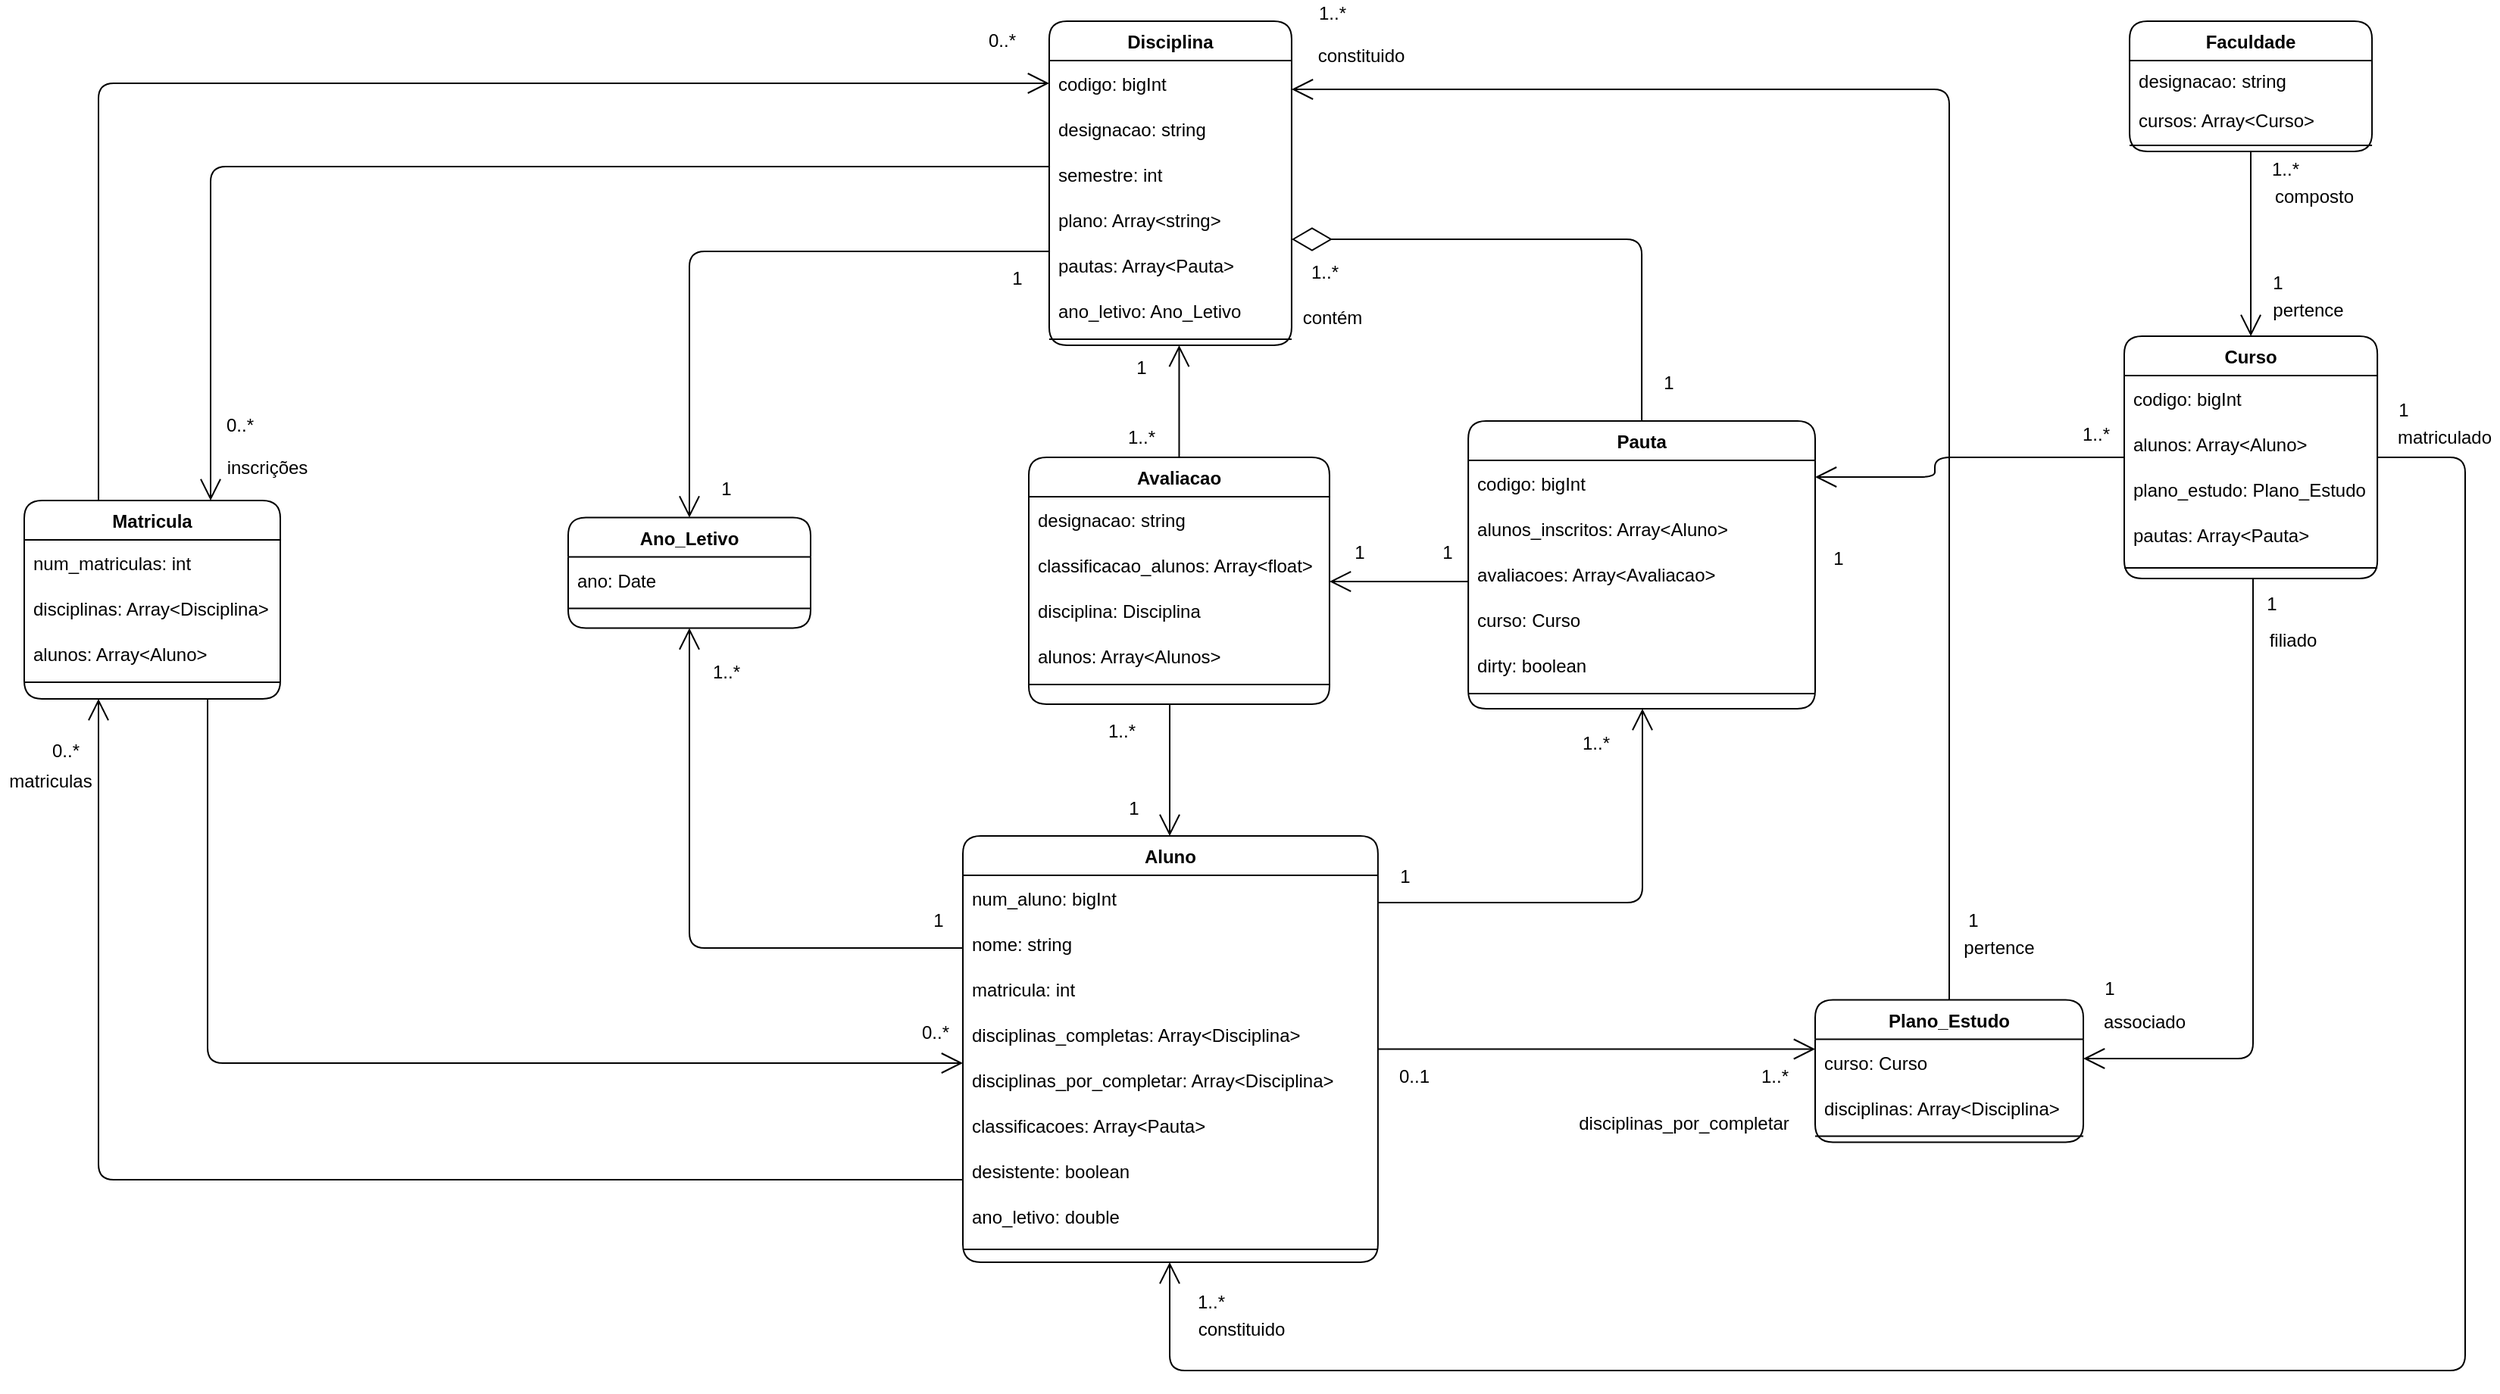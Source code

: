 <mxfile version="15.8.7" type="device" pages="2"><diagram id="C5RBs43oDa-KdzZeNtuy" name="Domain"><mxGraphModel dx="2146" dy="725" grid="0" gridSize="10" guides="1" tooltips="1" connect="1" arrows="1" fold="1" page="0" pageScale="1" pageWidth="827" pageHeight="1169" background="#ffffff" math="0" shadow="0"><root><mxCell id="WIyWlLk6GJQsqaUBKTNV-0"/><mxCell id="WIyWlLk6GJQsqaUBKTNV-1" parent="WIyWlLk6GJQsqaUBKTNV-0"/><mxCell id="zkfFHV4jXpPFQw0GAbJ--6" value="Aluno" style="swimlane;fontStyle=1;align=center;verticalAlign=top;childLayout=stackLayout;horizontal=1;startSize=26;horizontalStack=0;resizeParent=1;resizeLast=0;collapsible=1;marginBottom=0;shadow=0;strokeWidth=1;rounded=1;" parent="WIyWlLk6GJQsqaUBKTNV-1" vertex="1"><mxGeometry x="-551.5" y="683" width="273.94" height="281.5" as="geometry"><mxRectangle x="130" y="380" width="160" height="26" as="alternateBounds"/></mxGeometry></mxCell><mxCell id="UR2TJBWsBLScbNiVcRSA-15" value="num_aluno: bigInt" style="text;strokeColor=none;fillColor=none;align=left;verticalAlign=middle;spacingLeft=4;spacingRight=4;overflow=hidden;points=[[0,0.5],[1,0.5]];portConstraint=eastwest;rotatable=0;rounded=1;" parent="zkfFHV4jXpPFQw0GAbJ--6" vertex="1"><mxGeometry y="26" width="273.94" height="30" as="geometry"/></mxCell><mxCell id="UR2TJBWsBLScbNiVcRSA-27" value="nome: string" style="text;strokeColor=none;fillColor=none;align=left;verticalAlign=middle;spacingLeft=4;spacingRight=4;overflow=hidden;points=[[0,0.5],[1,0.5]];portConstraint=eastwest;rotatable=0;rounded=1;" parent="zkfFHV4jXpPFQw0GAbJ--6" vertex="1"><mxGeometry y="56" width="273.94" height="30" as="geometry"/></mxCell><mxCell id="UR2TJBWsBLScbNiVcRSA-31" value="matricula: int" style="text;strokeColor=none;fillColor=none;align=left;verticalAlign=middle;spacingLeft=4;spacingRight=4;overflow=hidden;points=[[0,0.5],[1,0.5]];portConstraint=eastwest;rotatable=0;rounded=1;" parent="zkfFHV4jXpPFQw0GAbJ--6" vertex="1"><mxGeometry y="86" width="273.94" height="30" as="geometry"/></mxCell><mxCell id="UR2TJBWsBLScbNiVcRSA-32" value="disciplinas_completas: Array&lt;Disciplina&gt;" style="text;strokeColor=none;fillColor=none;align=left;verticalAlign=middle;spacingLeft=4;spacingRight=4;overflow=hidden;points=[[0,0.5],[1,0.5]];portConstraint=eastwest;rotatable=0;rounded=1;" parent="zkfFHV4jXpPFQw0GAbJ--6" vertex="1"><mxGeometry y="116" width="273.94" height="30" as="geometry"/></mxCell><mxCell id="uTA94WAb0osCj5oo_hm_-12" value="disciplinas_por_completar: Array&lt;Disciplina&gt;" style="text;strokeColor=none;fillColor=none;align=left;verticalAlign=middle;spacingLeft=4;spacingRight=4;overflow=hidden;points=[[0,0.5],[1,0.5]];portConstraint=eastwest;rotatable=0;rounded=1;" parent="zkfFHV4jXpPFQw0GAbJ--6" vertex="1"><mxGeometry y="146" width="273.94" height="30" as="geometry"/></mxCell><mxCell id="UR2TJBWsBLScbNiVcRSA-33" value="classificacoes: Array&lt;Pauta&gt;" style="text;strokeColor=none;fillColor=none;align=left;verticalAlign=middle;spacingLeft=4;spacingRight=4;overflow=hidden;points=[[0,0.5],[1,0.5]];portConstraint=eastwest;rotatable=0;rounded=1;" parent="zkfFHV4jXpPFQw0GAbJ--6" vertex="1"><mxGeometry y="176" width="273.94" height="30" as="geometry"/></mxCell><mxCell id="UR2TJBWsBLScbNiVcRSA-49" value="desistente: boolean" style="text;strokeColor=none;fillColor=none;align=left;verticalAlign=middle;spacingLeft=4;spacingRight=4;overflow=hidden;points=[[0,0.5],[1,0.5]];portConstraint=eastwest;rotatable=0;rounded=1;" parent="zkfFHV4jXpPFQw0GAbJ--6" vertex="1"><mxGeometry y="206" width="273.94" height="30" as="geometry"/></mxCell><mxCell id="uTA94WAb0osCj5oo_hm_-23" value="ano_letivo: double" style="text;strokeColor=none;fillColor=none;align=left;verticalAlign=middle;spacingLeft=4;spacingRight=4;overflow=hidden;points=[[0,0.5],[1,0.5]];portConstraint=eastwest;rotatable=0;rounded=1;" parent="zkfFHV4jXpPFQw0GAbJ--6" vertex="1"><mxGeometry y="236" width="273.94" height="30" as="geometry"/></mxCell><mxCell id="zkfFHV4jXpPFQw0GAbJ--9" value="" style="line;html=1;strokeWidth=1;align=left;verticalAlign=middle;spacingTop=-1;spacingLeft=3;spacingRight=3;rotatable=0;labelPosition=right;points=[];portConstraint=eastwest;rounded=1;" parent="zkfFHV4jXpPFQw0GAbJ--6" vertex="1"><mxGeometry y="266" width="273.94" height="14" as="geometry"/></mxCell><mxCell id="zkfFHV4jXpPFQw0GAbJ--13" value="Disciplina" style="swimlane;fontStyle=1;align=center;verticalAlign=top;childLayout=stackLayout;horizontal=1;startSize=26;horizontalStack=0;resizeParent=1;resizeLast=0;collapsible=1;marginBottom=0;shadow=0;strokeWidth=1;rounded=1;" parent="WIyWlLk6GJQsqaUBKTNV-1" vertex="1"><mxGeometry x="-494.53" y="145" width="160" height="214" as="geometry"><mxRectangle x="340" y="380" width="170" height="26" as="alternateBounds"/></mxGeometry></mxCell><mxCell id="UR2TJBWsBLScbNiVcRSA-8" value="codigo: bigInt" style="text;strokeColor=none;fillColor=none;align=left;verticalAlign=middle;spacingLeft=4;spacingRight=4;overflow=hidden;points=[[0,0.5],[1,0.5]];portConstraint=eastwest;rotatable=0;rounded=1;" parent="zkfFHV4jXpPFQw0GAbJ--13" vertex="1"><mxGeometry y="26" width="160" height="30" as="geometry"/></mxCell><mxCell id="UR2TJBWsBLScbNiVcRSA-9" value="designacao: string" style="text;strokeColor=none;fillColor=none;align=left;verticalAlign=middle;spacingLeft=4;spacingRight=4;overflow=hidden;points=[[0,0.5],[1,0.5]];portConstraint=eastwest;rotatable=0;rounded=1;" parent="zkfFHV4jXpPFQw0GAbJ--13" vertex="1"><mxGeometry y="56" width="160" height="30" as="geometry"/></mxCell><mxCell id="UR2TJBWsBLScbNiVcRSA-10" value="semestre: int" style="text;strokeColor=none;fillColor=none;align=left;verticalAlign=middle;spacingLeft=4;spacingRight=4;overflow=hidden;points=[[0,0.5],[1,0.5]];portConstraint=eastwest;rotatable=0;rounded=1;" parent="zkfFHV4jXpPFQw0GAbJ--13" vertex="1"><mxGeometry y="86" width="160" height="30" as="geometry"/></mxCell><mxCell id="UR2TJBWsBLScbNiVcRSA-11" value="plano: Array&lt;string&gt;" style="text;strokeColor=none;fillColor=none;align=left;verticalAlign=middle;spacingLeft=4;spacingRight=4;overflow=hidden;points=[[0,0.5],[1,0.5]];portConstraint=eastwest;rotatable=0;rounded=1;" parent="zkfFHV4jXpPFQw0GAbJ--13" vertex="1"><mxGeometry y="116" width="160" height="30" as="geometry"/></mxCell><mxCell id="N3TRWsYscGe3pwMYAqCl-20" value="pautas: Array&lt;Pauta&gt;" style="text;strokeColor=none;fillColor=none;align=left;verticalAlign=middle;spacingLeft=4;spacingRight=4;overflow=hidden;points=[[0,0.5],[1,0.5]];portConstraint=eastwest;rotatable=0;rounded=1;" parent="zkfFHV4jXpPFQw0GAbJ--13" vertex="1"><mxGeometry y="146" width="160" height="30" as="geometry"/></mxCell><mxCell id="DG8GQb8gX4Vhp76S3yIj-17" value="ano_letivo: Ano_Letivo" style="text;strokeColor=none;fillColor=none;align=left;verticalAlign=middle;spacingLeft=4;spacingRight=4;overflow=hidden;points=[[0,0.5],[1,0.5]];portConstraint=eastwest;rotatable=0;rounded=1;" parent="zkfFHV4jXpPFQw0GAbJ--13" vertex="1"><mxGeometry y="176" width="160" height="30" as="geometry"/></mxCell><mxCell id="zkfFHV4jXpPFQw0GAbJ--15" value="" style="line;html=1;strokeWidth=1;align=left;verticalAlign=middle;spacingTop=-1;spacingLeft=3;spacingRight=3;rotatable=0;labelPosition=right;points=[];portConstraint=eastwest;rounded=1;" parent="zkfFHV4jXpPFQw0GAbJ--13" vertex="1"><mxGeometry y="206" width="160" height="8" as="geometry"/></mxCell><mxCell id="zkfFHV4jXpPFQw0GAbJ--17" value="Curso" style="swimlane;fontStyle=1;align=center;verticalAlign=top;childLayout=stackLayout;horizontal=1;startSize=26;horizontalStack=0;resizeParent=1;resizeLast=0;collapsible=1;marginBottom=0;shadow=0;strokeWidth=1;rounded=1;" parent="WIyWlLk6GJQsqaUBKTNV-1" vertex="1"><mxGeometry x="215" y="353" width="167.06" height="160" as="geometry"><mxRectangle x="550" y="140" width="160" height="26" as="alternateBounds"/></mxGeometry></mxCell><mxCell id="uTA94WAb0osCj5oo_hm_-13" value="codigo: bigInt" style="text;strokeColor=none;fillColor=none;align=left;verticalAlign=middle;spacingLeft=4;spacingRight=4;overflow=hidden;points=[[0,0.5],[1,0.5]];portConstraint=eastwest;rotatable=0;rounded=1;" parent="zkfFHV4jXpPFQw0GAbJ--17" vertex="1"><mxGeometry y="26" width="167.06" height="30" as="geometry"/></mxCell><mxCell id="UR2TJBWsBLScbNiVcRSA-45" value="alunos: Array&lt;Aluno&gt;" style="text;strokeColor=none;fillColor=none;align=left;verticalAlign=middle;spacingLeft=4;spacingRight=4;overflow=hidden;points=[[0,0.5],[1,0.5]];portConstraint=eastwest;rotatable=0;rounded=1;" parent="zkfFHV4jXpPFQw0GAbJ--17" vertex="1"><mxGeometry y="56" width="167.06" height="30" as="geometry"/></mxCell><mxCell id="UR2TJBWsBLScbNiVcRSA-46" value="plano_estudo: Plano_Estudo" style="text;strokeColor=none;fillColor=none;align=left;verticalAlign=middle;spacingLeft=4;spacingRight=4;overflow=hidden;points=[[0,0.5],[1,0.5]];portConstraint=eastwest;rotatable=0;rounded=1;" parent="zkfFHV4jXpPFQw0GAbJ--17" vertex="1"><mxGeometry y="86" width="167.06" height="30" as="geometry"/></mxCell><mxCell id="N3TRWsYscGe3pwMYAqCl-12" value="pautas: Array&lt;Pauta&gt;" style="text;strokeColor=none;fillColor=none;align=left;verticalAlign=middle;spacingLeft=4;spacingRight=4;overflow=hidden;points=[[0,0.5],[1,0.5]];portConstraint=eastwest;rotatable=0;rounded=1;" parent="zkfFHV4jXpPFQw0GAbJ--17" vertex="1"><mxGeometry y="116" width="167.06" height="30" as="geometry"/></mxCell><mxCell id="zkfFHV4jXpPFQw0GAbJ--23" value="" style="line;html=1;strokeWidth=1;align=left;verticalAlign=middle;spacingTop=-1;spacingLeft=3;spacingRight=3;rotatable=0;labelPosition=right;points=[];portConstraint=eastwest;rounded=1;" parent="zkfFHV4jXpPFQw0GAbJ--17" vertex="1"><mxGeometry y="146" width="167.06" height="14" as="geometry"/></mxCell><mxCell id="hwkee3ksfvGBxhX7THaI-0" value="Plano_Estudo" style="swimlane;fontStyle=1;align=center;verticalAlign=top;childLayout=stackLayout;horizontal=1;startSize=26;horizontalStack=0;resizeParent=1;resizeLast=0;collapsible=1;marginBottom=0;shadow=0;strokeWidth=1;rounded=1;" parent="WIyWlLk6GJQsqaUBKTNV-1" vertex="1"><mxGeometry x="11" y="791.25" width="177" height="94" as="geometry"><mxRectangle x="550" y="140" width="160" height="26" as="alternateBounds"/></mxGeometry></mxCell><mxCell id="DG8GQb8gX4Vhp76S3yIj-25" value="curso: Curso" style="text;strokeColor=none;fillColor=none;align=left;verticalAlign=middle;spacingLeft=4;spacingRight=4;overflow=hidden;points=[[0,0.5],[1,0.5]];portConstraint=eastwest;rotatable=0;rounded=1;" parent="hwkee3ksfvGBxhX7THaI-0" vertex="1"><mxGeometry y="26" width="177" height="30" as="geometry"/></mxCell><mxCell id="UR2TJBWsBLScbNiVcRSA-47" value="disciplinas: Array&lt;Disciplina&gt;" style="text;strokeColor=none;fillColor=none;align=left;verticalAlign=middle;spacingLeft=4;spacingRight=4;overflow=hidden;points=[[0,0.5],[1,0.5]];portConstraint=eastwest;rotatable=0;rounded=1;" parent="hwkee3ksfvGBxhX7THaI-0" vertex="1"><mxGeometry y="56" width="177" height="30" as="geometry"/></mxCell><mxCell id="hwkee3ksfvGBxhX7THaI-6" value="" style="line;html=1;strokeWidth=1;align=left;verticalAlign=middle;spacingTop=-1;spacingLeft=3;spacingRight=3;rotatable=0;labelPosition=right;points=[];portConstraint=eastwest;rounded=1;" parent="hwkee3ksfvGBxhX7THaI-0" vertex="1"><mxGeometry y="86" width="177" height="8" as="geometry"/></mxCell><mxCell id="hwkee3ksfvGBxhX7THaI-14" value="" style="endArrow=open;endFill=1;endSize=12;html=1;edgeStyle=orthogonalEdgeStyle;" parent="WIyWlLk6GJQsqaUBKTNV-1" source="hwkee3ksfvGBxhX7THaI-0" target="zkfFHV4jXpPFQw0GAbJ--13" edge="1"><mxGeometry width="160" relative="1" as="geometry"><mxPoint x="285.94" y="684.443" as="sourcePoint"/><mxPoint x="57.94" y="802.557" as="targetPoint"/><Array as="points"><mxPoint x="99" y="190"/></Array></mxGeometry></mxCell><mxCell id="hwkee3ksfvGBxhX7THaI-19" value="" style="endArrow=open;endFill=1;endSize=12;html=1;edgeStyle=orthogonalEdgeStyle;" parent="WIyWlLk6GJQsqaUBKTNV-1" source="zkfFHV4jXpPFQw0GAbJ--17" target="hwkee3ksfvGBxhX7THaI-0" edge="1"><mxGeometry width="160" relative="1" as="geometry"><mxPoint x="247.94" y="795" as="sourcePoint"/><mxPoint x="317.94" y="785" as="targetPoint"/><Array as="points"><mxPoint x="300" y="830"/></Array></mxGeometry></mxCell><mxCell id="hwkee3ksfvGBxhX7THaI-20" value="Pauta" style="swimlane;fontStyle=1;align=center;verticalAlign=top;childLayout=stackLayout;horizontal=1;startSize=26;horizontalStack=0;resizeParent=1;resizeLast=0;collapsible=1;marginBottom=0;shadow=0;strokeWidth=1;rounded=1;" parent="WIyWlLk6GJQsqaUBKTNV-1" vertex="1"><mxGeometry x="-217.94" y="409" width="228.94" height="190" as="geometry"><mxRectangle x="130" y="380" width="160" height="26" as="alternateBounds"/></mxGeometry></mxCell><mxCell id="uTA94WAb0osCj5oo_hm_-18" value="codigo: bigInt" style="text;strokeColor=none;fillColor=none;align=left;verticalAlign=middle;spacingLeft=4;spacingRight=4;overflow=hidden;points=[[0,0.5],[1,0.5]];portConstraint=eastwest;rotatable=0;rounded=1;" parent="hwkee3ksfvGBxhX7THaI-20" vertex="1"><mxGeometry y="26" width="228.94" height="30" as="geometry"/></mxCell><mxCell id="9OPCpZbWRKRCzMnahx4U-0" value="alunos_inscritos: Array&lt;Aluno&gt;" style="text;strokeColor=none;fillColor=none;align=left;verticalAlign=middle;spacingLeft=4;spacingRight=4;overflow=hidden;points=[[0,0.5],[1,0.5]];portConstraint=eastwest;rotatable=0;rounded=1;" parent="hwkee3ksfvGBxhX7THaI-20" vertex="1"><mxGeometry y="56" width="228.94" height="30" as="geometry"/></mxCell><mxCell id="UR2TJBWsBLScbNiVcRSA-24" value="avaliacoes: Array&lt;Avaliacao&gt;" style="text;strokeColor=none;fillColor=none;align=left;verticalAlign=middle;spacingLeft=4;spacingRight=4;overflow=hidden;points=[[0,0.5],[1,0.5]];portConstraint=eastwest;rotatable=0;rounded=1;" parent="hwkee3ksfvGBxhX7THaI-20" vertex="1"><mxGeometry y="86" width="228.94" height="30" as="geometry"/></mxCell><mxCell id="6FzKPT1XtyOvHzaRBiAs-2" value="curso: Curso" style="text;strokeColor=none;fillColor=none;align=left;verticalAlign=middle;spacingLeft=4;spacingRight=4;overflow=hidden;points=[[0,0.5],[1,0.5]];portConstraint=eastwest;rotatable=0;rounded=1;" parent="hwkee3ksfvGBxhX7THaI-20" vertex="1"><mxGeometry y="116" width="228.94" height="30" as="geometry"/></mxCell><mxCell id="UR2TJBWsBLScbNiVcRSA-25" value="dirty: boolean" style="text;strokeColor=none;fillColor=none;align=left;verticalAlign=middle;spacingLeft=4;spacingRight=4;overflow=hidden;points=[[0,0.5],[1,0.5]];portConstraint=eastwest;rotatable=0;rounded=1;" parent="hwkee3ksfvGBxhX7THaI-20" vertex="1"><mxGeometry y="146" width="228.94" height="30" as="geometry"/></mxCell><mxCell id="hwkee3ksfvGBxhX7THaI-21" value="" style="line;html=1;strokeWidth=1;align=left;verticalAlign=middle;spacingTop=-1;spacingLeft=3;spacingRight=3;rotatable=0;labelPosition=right;points=[];portConstraint=eastwest;rounded=1;" parent="hwkee3ksfvGBxhX7THaI-20" vertex="1"><mxGeometry y="176" width="228.94" height="8" as="geometry"/></mxCell><mxCell id="hwkee3ksfvGBxhX7THaI-27" value="" style="endArrow=open;endFill=1;endSize=12;html=1;edgeStyle=orthogonalEdgeStyle;" parent="WIyWlLk6GJQsqaUBKTNV-1" source="UR2TJBWsBLScbNiVcRSA-34" target="zkfFHV4jXpPFQw0GAbJ--13" edge="1"><mxGeometry width="160" relative="1" as="geometry"><mxPoint x="-290" y="784" as="sourcePoint"/><mxPoint x="57.94" y="865" as="targetPoint"/><Array as="points"><mxPoint x="-1122" y="186"/></Array></mxGeometry></mxCell><mxCell id="hwkee3ksfvGBxhX7THaI-58" value="" style="endArrow=open;endFill=1;endSize=12;html=1;edgeStyle=orthogonalEdgeStyle;strokeColor=default;" parent="WIyWlLk6GJQsqaUBKTNV-1" source="zkfFHV4jXpPFQw0GAbJ--17" target="zkfFHV4jXpPFQw0GAbJ--6" edge="1"><mxGeometry width="160" relative="1" as="geometry"><mxPoint x="-20" y="580" as="sourcePoint"/><mxPoint x="140" y="580" as="targetPoint"/><Array as="points"><mxPoint x="440" y="433"/><mxPoint x="440" y="1036"/><mxPoint x="-415" y="1036"/></Array></mxGeometry></mxCell><mxCell id="UR2TJBWsBLScbNiVcRSA-34" value="Matricula" style="swimlane;fontStyle=1;align=center;verticalAlign=top;childLayout=stackLayout;horizontal=1;startSize=26;horizontalStack=0;resizeParent=1;resizeLast=0;collapsible=1;marginBottom=0;shadow=0;strokeWidth=1;rounded=1;" parent="WIyWlLk6GJQsqaUBKTNV-1" vertex="1"><mxGeometry x="-1171" y="461.5" width="169" height="131" as="geometry"><mxRectangle x="130" y="380" width="160" height="26" as="alternateBounds"/></mxGeometry></mxCell><mxCell id="UR2TJBWsBLScbNiVcRSA-35" value="num_matriculas: int" style="text;strokeColor=none;fillColor=none;align=left;verticalAlign=middle;spacingLeft=4;spacingRight=4;overflow=hidden;points=[[0,0.5],[1,0.5]];portConstraint=eastwest;rotatable=0;rounded=1;" parent="UR2TJBWsBLScbNiVcRSA-34" vertex="1"><mxGeometry y="26" width="169" height="30" as="geometry"/></mxCell><mxCell id="UR2TJBWsBLScbNiVcRSA-42" value="disciplinas: Array&lt;Disciplina&gt;" style="text;strokeColor=none;fillColor=none;align=left;verticalAlign=middle;spacingLeft=4;spacingRight=4;overflow=hidden;points=[[0,0.5],[1,0.5]];portConstraint=eastwest;rotatable=0;rounded=1;" parent="UR2TJBWsBLScbNiVcRSA-34" vertex="1"><mxGeometry y="56" width="169" height="30" as="geometry"/></mxCell><mxCell id="UR2TJBWsBLScbNiVcRSA-43" value="alunos: Array&lt;Aluno&gt;" style="text;strokeColor=none;fillColor=none;align=left;verticalAlign=middle;spacingLeft=4;spacingRight=4;overflow=hidden;points=[[0,0.5],[1,0.5]];portConstraint=eastwest;rotatable=0;rounded=1;" parent="UR2TJBWsBLScbNiVcRSA-34" vertex="1"><mxGeometry y="86" width="169" height="30" as="geometry"/></mxCell><mxCell id="UR2TJBWsBLScbNiVcRSA-41" value="" style="line;html=1;strokeWidth=1;align=left;verticalAlign=middle;spacingTop=-1;spacingLeft=3;spacingRight=3;rotatable=0;labelPosition=right;points=[];portConstraint=eastwest;rounded=1;" parent="UR2TJBWsBLScbNiVcRSA-34" vertex="1"><mxGeometry y="116" width="169" height="8" as="geometry"/></mxCell><mxCell id="N3TRWsYscGe3pwMYAqCl-1" value="Faculdade" style="swimlane;fontStyle=1;align=center;verticalAlign=top;childLayout=stackLayout;horizontal=1;startSize=26;horizontalStack=0;resizeParent=1;resizeParentMax=0;resizeLast=0;collapsible=1;marginBottom=0;rounded=1;" parent="WIyWlLk6GJQsqaUBKTNV-1" vertex="1"><mxGeometry x="218.53" y="145" width="160" height="86" as="geometry"/></mxCell><mxCell id="N3TRWsYscGe3pwMYAqCl-2" value="designacao: string" style="text;strokeColor=none;fillColor=none;align=left;verticalAlign=top;spacingLeft=4;spacingRight=4;overflow=hidden;rotatable=0;points=[[0,0.5],[1,0.5]];portConstraint=eastwest;rounded=1;" parent="N3TRWsYscGe3pwMYAqCl-1" vertex="1"><mxGeometry y="26" width="160" height="26" as="geometry"/></mxCell><mxCell id="N3TRWsYscGe3pwMYAqCl-26" value="cursos: Array&lt;Curso&gt;" style="text;strokeColor=none;fillColor=none;align=left;verticalAlign=top;spacingLeft=4;spacingRight=4;overflow=hidden;rotatable=0;points=[[0,0.5],[1,0.5]];portConstraint=eastwest;rounded=1;" parent="N3TRWsYscGe3pwMYAqCl-1" vertex="1"><mxGeometry y="52" width="160" height="26" as="geometry"/></mxCell><mxCell id="N3TRWsYscGe3pwMYAqCl-3" value="" style="line;strokeWidth=1;fillColor=none;align=left;verticalAlign=middle;spacingTop=-1;spacingLeft=3;spacingRight=3;rotatable=0;labelPosition=right;points=[];portConstraint=eastwest;rounded=1;" parent="N3TRWsYscGe3pwMYAqCl-1" vertex="1"><mxGeometry y="78" width="160" height="8" as="geometry"/></mxCell><mxCell id="N3TRWsYscGe3pwMYAqCl-6" value="" style="endArrow=open;endFill=1;endSize=12;html=1;rounded=1;strokeColor=default;edgeStyle=orthogonalEdgeStyle;" parent="WIyWlLk6GJQsqaUBKTNV-1" source="N3TRWsYscGe3pwMYAqCl-1" target="zkfFHV4jXpPFQw0GAbJ--17" edge="1"><mxGeometry width="160" relative="1" as="geometry"><mxPoint x="-284" y="591" as="sourcePoint"/><mxPoint x="-124" y="591" as="targetPoint"/></mxGeometry></mxCell><mxCell id="UR2TJBWsBLScbNiVcRSA-17" value="Avaliacao" style="swimlane;fontStyle=1;align=center;verticalAlign=top;childLayout=stackLayout;horizontal=1;startSize=26;horizontalStack=0;resizeParent=1;resizeLast=0;collapsible=1;marginBottom=0;shadow=0;strokeWidth=1;rounded=1;" parent="WIyWlLk6GJQsqaUBKTNV-1" vertex="1"><mxGeometry x="-508" y="433" width="198.47" height="163" as="geometry"><mxRectangle x="130" y="380" width="160" height="26" as="alternateBounds"/></mxGeometry></mxCell><mxCell id="UR2TJBWsBLScbNiVcRSA-18" value="designacao: string" style="text;strokeColor=none;fillColor=none;align=left;verticalAlign=middle;spacingLeft=4;spacingRight=4;overflow=hidden;points=[[0,0.5],[1,0.5]];portConstraint=eastwest;rotatable=0;rounded=1;" parent="UR2TJBWsBLScbNiVcRSA-17" vertex="1"><mxGeometry y="26" width="198.47" height="30" as="geometry"/></mxCell><mxCell id="UR2TJBWsBLScbNiVcRSA-20" value="classificacao_alunos: Array&lt;float&gt;" style="text;strokeColor=none;fillColor=none;align=left;verticalAlign=middle;spacingLeft=4;spacingRight=4;overflow=hidden;points=[[0,0.5],[1,0.5]];portConstraint=eastwest;rotatable=0;rounded=1;" parent="UR2TJBWsBLScbNiVcRSA-17" vertex="1"><mxGeometry y="56" width="198.47" height="30" as="geometry"/></mxCell><mxCell id="UR2TJBWsBLScbNiVcRSA-21" value="disciplina: Disciplina" style="text;strokeColor=none;fillColor=none;align=left;verticalAlign=middle;spacingLeft=4;spacingRight=4;overflow=hidden;points=[[0,0.5],[1,0.5]];portConstraint=eastwest;rotatable=0;rounded=1;" parent="UR2TJBWsBLScbNiVcRSA-17" vertex="1"><mxGeometry y="86" width="198.47" height="30" as="geometry"/></mxCell><mxCell id="UR2TJBWsBLScbNiVcRSA-26" value="alunos: Array&lt;Alunos&gt;" style="text;strokeColor=none;fillColor=none;align=left;verticalAlign=middle;spacingLeft=4;spacingRight=4;overflow=hidden;points=[[0,0.5],[1,0.5]];portConstraint=eastwest;rotatable=0;rounded=1;" parent="UR2TJBWsBLScbNiVcRSA-17" vertex="1"><mxGeometry y="116" width="198.47" height="30" as="geometry"/></mxCell><mxCell id="UR2TJBWsBLScbNiVcRSA-19" value="" style="line;html=1;strokeWidth=1;align=left;verticalAlign=middle;spacingTop=-1;spacingLeft=3;spacingRight=3;rotatable=0;labelPosition=right;points=[];portConstraint=eastwest;rounded=1;" parent="UR2TJBWsBLScbNiVcRSA-17" vertex="1"><mxGeometry y="146" width="198.47" height="8" as="geometry"/></mxCell><mxCell id="N3TRWsYscGe3pwMYAqCl-23" value="" style="endArrow=open;endFill=1;endSize=12;html=1;edgeStyle=orthogonalEdgeStyle;" parent="WIyWlLk6GJQsqaUBKTNV-1" source="hwkee3ksfvGBxhX7THaI-20" target="UR2TJBWsBLScbNiVcRSA-17" edge="1"><mxGeometry width="160" relative="1" as="geometry"><mxPoint x="-137.1" y="303.5" as="sourcePoint"/><mxPoint x="12" y="425.5" as="targetPoint"/><Array as="points"><mxPoint x="-227" y="515"/><mxPoint x="-227" y="515"/></Array></mxGeometry></mxCell><mxCell id="N3TRWsYscGe3pwMYAqCl-25" value="" style="endArrow=open;endFill=1;endSize=12;html=1;rounded=1;strokeColor=default;edgeStyle=orthogonalEdgeStyle;" parent="WIyWlLk6GJQsqaUBKTNV-1" source="UR2TJBWsBLScbNiVcRSA-34" target="zkfFHV4jXpPFQw0GAbJ--6" edge="1"><mxGeometry width="160" relative="1" as="geometry"><mxPoint x="-200" y="547" as="sourcePoint"/><mxPoint x="-40" y="547" as="targetPoint"/><Array as="points"><mxPoint x="-1050" y="833"/></Array></mxGeometry></mxCell><mxCell id="N3TRWsYscGe3pwMYAqCl-27" value="" style="endArrow=open;endFill=1;endSize=12;html=1;rounded=1;strokeColor=default;edgeStyle=orthogonalEdgeStyle;" parent="WIyWlLk6GJQsqaUBKTNV-1" source="UR2TJBWsBLScbNiVcRSA-17" target="zkfFHV4jXpPFQw0GAbJ--13" edge="1"><mxGeometry width="160" relative="1" as="geometry"><mxPoint x="-200" y="510" as="sourcePoint"/><mxPoint x="-40" y="510" as="targetPoint"/><Array as="points"><mxPoint x="-409" y="474"/><mxPoint x="-409" y="474"/></Array></mxGeometry></mxCell><mxCell id="N3TRWsYscGe3pwMYAqCl-28" value="" style="endArrow=open;endFill=1;endSize=12;html=1;rounded=1;strokeColor=default;edgeStyle=orthogonalEdgeStyle;" parent="WIyWlLk6GJQsqaUBKTNV-1" source="UR2TJBWsBLScbNiVcRSA-17" target="zkfFHV4jXpPFQw0GAbJ--6" edge="1"><mxGeometry width="160" relative="1" as="geometry"><mxPoint x="-200" y="510" as="sourcePoint"/><mxPoint x="-40" y="510" as="targetPoint"/><Array as="points"><mxPoint x="-415" y="646"/><mxPoint x="-415" y="646"/></Array></mxGeometry></mxCell><mxCell id="uTA94WAb0osCj5oo_hm_-1" value="" style="endArrow=open;endFill=1;endSize=12;html=1;rounded=1;edgeStyle=orthogonalEdgeStyle;" parent="WIyWlLk6GJQsqaUBKTNV-1" source="zkfFHV4jXpPFQw0GAbJ--6" target="hwkee3ksfvGBxhX7THaI-0" edge="1"><mxGeometry width="160" relative="1" as="geometry"><mxPoint x="-274" y="596" as="sourcePoint"/><mxPoint x="-114" y="596" as="targetPoint"/><Array as="points"><mxPoint x="-135" y="824"/><mxPoint x="-135" y="824"/></Array></mxGeometry></mxCell><mxCell id="uTA94WAb0osCj5oo_hm_-15" value="" style="endArrow=open;endFill=1;endSize=12;html=1;rounded=1;edgeStyle=orthogonalEdgeStyle;" parent="WIyWlLk6GJQsqaUBKTNV-1" source="zkfFHV4jXpPFQw0GAbJ--17" target="hwkee3ksfvGBxhX7THaI-20" edge="1"><mxGeometry width="160" relative="1" as="geometry"><mxPoint x="-132" y="597" as="sourcePoint"/><mxPoint x="28" y="597" as="targetPoint"/><Array as="points"><mxPoint x="90" y="433"/><mxPoint x="90" y="446"/></Array></mxGeometry></mxCell><mxCell id="uTA94WAb0osCj5oo_hm_-22" value="" style="endArrow=open;endFill=1;endSize=12;html=1;rounded=1;edgeStyle=orthogonalEdgeStyle;" parent="WIyWlLk6GJQsqaUBKTNV-1" source="zkfFHV4jXpPFQw0GAbJ--6" target="UR2TJBWsBLScbNiVcRSA-34" edge="1"><mxGeometry width="160" relative="1" as="geometry"><mxPoint x="-422" y="642" as="sourcePoint"/><mxPoint x="-262" y="642" as="targetPoint"/><Array as="points"><mxPoint x="-1122" y="910"/></Array></mxGeometry></mxCell><mxCell id="6FzKPT1XtyOvHzaRBiAs-0" value="" style="endArrow=diamondThin;endFill=0;endSize=24;html=1;edgeStyle=orthogonalEdgeStyle;rounded=1;" parent="WIyWlLk6GJQsqaUBKTNV-1" source="hwkee3ksfvGBxhX7THaI-20" target="zkfFHV4jXpPFQw0GAbJ--13" edge="1"><mxGeometry width="160" relative="1" as="geometry"><mxPoint x="-269" y="327" as="sourcePoint"/><mxPoint x="-269" y="224" as="targetPoint"/><Array as="points"><mxPoint x="-103" y="289"/></Array></mxGeometry></mxCell><mxCell id="6FzKPT1XtyOvHzaRBiAs-3" value="pertence" style="text;html=1;align=center;verticalAlign=middle;resizable=0;points=[];autosize=1;strokeColor=none;fillColor=none;" parent="WIyWlLk6GJQsqaUBKTNV-1" vertex="1"><mxGeometry x="307" y="327" width="57" height="18" as="geometry"/></mxCell><mxCell id="6FzKPT1XtyOvHzaRBiAs-4" value="1" style="text;html=1;align=center;verticalAlign=middle;resizable=0;points=[];autosize=1;strokeColor=none;fillColor=none;" parent="WIyWlLk6GJQsqaUBKTNV-1" vertex="1"><mxGeometry x="307" y="309" width="17" height="18" as="geometry"/></mxCell><mxCell id="6FzKPT1XtyOvHzaRBiAs-5" value="composto" style="text;html=1;align=center;verticalAlign=middle;resizable=0;points=[];autosize=1;strokeColor=none;fillColor=none;" parent="WIyWlLk6GJQsqaUBKTNV-1" vertex="1"><mxGeometry x="309" y="252" width="62" height="18" as="geometry"/></mxCell><mxCell id="6FzKPT1XtyOvHzaRBiAs-6" value="1..*" style="text;html=1;align=center;verticalAlign=middle;resizable=0;points=[];autosize=1;strokeColor=none;fillColor=none;" parent="WIyWlLk6GJQsqaUBKTNV-1" vertex="1"><mxGeometry x="307" y="234" width="28" height="18" as="geometry"/></mxCell><mxCell id="6FzKPT1XtyOvHzaRBiAs-7" value="1" style="text;html=1;align=center;verticalAlign=middle;resizable=0;points=[];autosize=1;strokeColor=none;fillColor=none;" parent="WIyWlLk6GJQsqaUBKTNV-1" vertex="1"><mxGeometry x="303" y="521" width="17" height="18" as="geometry"/></mxCell><mxCell id="6FzKPT1XtyOvHzaRBiAs-8" value="1" style="text;html=1;align=center;verticalAlign=middle;resizable=0;points=[];autosize=1;strokeColor=none;fillColor=none;" parent="WIyWlLk6GJQsqaUBKTNV-1" vertex="1"><mxGeometry x="196" y="775" width="17" height="18" as="geometry"/></mxCell><mxCell id="6FzKPT1XtyOvHzaRBiAs-9" value="associado" style="text;html=1;align=center;verticalAlign=middle;resizable=0;points=[];autosize=1;strokeColor=none;fillColor=none;" parent="WIyWlLk6GJQsqaUBKTNV-1" vertex="1"><mxGeometry x="196" y="797" width="64" height="18" as="geometry"/></mxCell><mxCell id="6FzKPT1XtyOvHzaRBiAs-10" value="filiado" style="text;html=1;align=center;verticalAlign=middle;resizable=0;points=[];autosize=1;strokeColor=none;fillColor=none;" parent="WIyWlLk6GJQsqaUBKTNV-1" vertex="1"><mxGeometry x="305" y="545" width="41" height="18" as="geometry"/></mxCell><mxCell id="6FzKPT1XtyOvHzaRBiAs-11" value="1" style="text;html=1;align=center;verticalAlign=middle;resizable=0;points=[];autosize=1;strokeColor=none;fillColor=none;" parent="WIyWlLk6GJQsqaUBKTNV-1" vertex="1"><mxGeometry x="390" y="393" width="17" height="18" as="geometry"/></mxCell><mxCell id="6FzKPT1XtyOvHzaRBiAs-12" value="matriculado" style="text;html=1;align=center;verticalAlign=middle;resizable=0;points=[];autosize=1;strokeColor=none;fillColor=none;" parent="WIyWlLk6GJQsqaUBKTNV-1" vertex="1"><mxGeometry x="390" y="411" width="72" height="18" as="geometry"/></mxCell><mxCell id="6FzKPT1XtyOvHzaRBiAs-13" value="constituido" style="text;html=1;align=center;verticalAlign=middle;resizable=0;points=[];autosize=1;strokeColor=none;fillColor=none;" parent="WIyWlLk6GJQsqaUBKTNV-1" vertex="1"><mxGeometry x="-401.53" y="1000" width="67" height="18" as="geometry"/></mxCell><mxCell id="6FzKPT1XtyOvHzaRBiAs-14" value="1..*" style="text;html=1;align=center;verticalAlign=middle;resizable=0;points=[];autosize=1;strokeColor=none;fillColor=none;" parent="WIyWlLk6GJQsqaUBKTNV-1" vertex="1"><mxGeometry x="-401.53" y="982" width="28" height="18" as="geometry"/></mxCell><mxCell id="6FzKPT1XtyOvHzaRBiAs-15" value="1..*" style="text;html=1;align=center;verticalAlign=middle;resizable=0;points=[];autosize=1;strokeColor=none;fillColor=none;" parent="WIyWlLk6GJQsqaUBKTNV-1" vertex="1"><mxGeometry x="-30" y="833.25" width="28" height="18" as="geometry"/></mxCell><mxCell id="6FzKPT1XtyOvHzaRBiAs-16" value="1..*" style="text;html=1;align=center;verticalAlign=middle;resizable=0;points=[];autosize=1;strokeColor=none;fillColor=none;" parent="WIyWlLk6GJQsqaUBKTNV-1" vertex="1"><mxGeometry x="-322.03" y="131" width="28" height="18" as="geometry"/></mxCell><mxCell id="6FzKPT1XtyOvHzaRBiAs-17" value="constituido" style="text;html=1;align=center;verticalAlign=middle;resizable=0;points=[];autosize=1;strokeColor=none;fillColor=none;" parent="WIyWlLk6GJQsqaUBKTNV-1" vertex="1"><mxGeometry x="-322.03" y="159" width="67" height="18" as="geometry"/></mxCell><mxCell id="6FzKPT1XtyOvHzaRBiAs-18" value="1" style="text;html=1;align=center;verticalAlign=middle;resizable=0;points=[];autosize=1;strokeColor=none;fillColor=none;" parent="WIyWlLk6GJQsqaUBKTNV-1" vertex="1"><mxGeometry x="106" y="730" width="17" height="18" as="geometry"/></mxCell><mxCell id="6FzKPT1XtyOvHzaRBiAs-19" value="pertence" style="text;html=1;align=center;verticalAlign=middle;resizable=0;points=[];autosize=1;strokeColor=none;fillColor=none;" parent="WIyWlLk6GJQsqaUBKTNV-1" vertex="1"><mxGeometry x="103" y="748" width="57" height="18" as="geometry"/></mxCell><mxCell id="6FzKPT1XtyOvHzaRBiAs-23" value="disciplinas_por_completar" style="text;html=1;align=center;verticalAlign=middle;resizable=0;points=[];autosize=1;strokeColor=none;fillColor=none;" parent="WIyWlLk6GJQsqaUBKTNV-1" vertex="1"><mxGeometry x="-151" y="864" width="149" height="18" as="geometry"/></mxCell><mxCell id="6FzKPT1XtyOvHzaRBiAs-26" value="0..*" style="text;html=1;align=center;verticalAlign=middle;resizable=0;points=[];autosize=1;strokeColor=none;fillColor=none;" parent="WIyWlLk6GJQsqaUBKTNV-1" vertex="1"><mxGeometry x="-1158" y="618" width="28" height="18" as="geometry"/></mxCell><mxCell id="6FzKPT1XtyOvHzaRBiAs-27" value="matriculas" style="text;html=1;align=center;verticalAlign=middle;resizable=0;points=[];autosize=1;strokeColor=none;fillColor=none;" parent="WIyWlLk6GJQsqaUBKTNV-1" vertex="1"><mxGeometry x="-1187" y="638" width="65" height="18" as="geometry"/></mxCell><mxCell id="6FzKPT1XtyOvHzaRBiAs-30" value="0..*" style="text;html=1;align=center;verticalAlign=middle;resizable=0;points=[];autosize=1;strokeColor=none;fillColor=none;" parent="WIyWlLk6GJQsqaUBKTNV-1" vertex="1"><mxGeometry x="-584.5" y="804" width="28" height="18" as="geometry"/></mxCell><mxCell id="6FzKPT1XtyOvHzaRBiAs-31" value="0..*" style="text;html=1;align=center;verticalAlign=middle;resizable=0;points=[];autosize=1;strokeColor=none;fillColor=none;" parent="WIyWlLk6GJQsqaUBKTNV-1" vertex="1"><mxGeometry x="-1043" y="402.5" width="28" height="18" as="geometry"/></mxCell><mxCell id="6FzKPT1XtyOvHzaRBiAs-32" value="inscrições" style="text;html=1;align=center;verticalAlign=middle;resizable=0;points=[];autosize=1;strokeColor=none;fillColor=none;" parent="WIyWlLk6GJQsqaUBKTNV-1" vertex="1"><mxGeometry x="-1043" y="430.5" width="63" height="18" as="geometry"/></mxCell><mxCell id="6FzKPT1XtyOvHzaRBiAs-36" value="" style="endArrow=open;endFill=1;endSize=12;html=1;rounded=1;strokeColor=default;edgeStyle=orthogonalEdgeStyle;" parent="WIyWlLk6GJQsqaUBKTNV-1" source="zkfFHV4jXpPFQw0GAbJ--13" target="UR2TJBWsBLScbNiVcRSA-34" edge="1"><mxGeometry width="160" relative="1" as="geometry"><mxPoint x="-537" y="320" as="sourcePoint"/><mxPoint x="-435" y="810" as="targetPoint"/><Array as="points"><mxPoint x="-1048" y="241"/></Array></mxGeometry></mxCell><mxCell id="6FzKPT1XtyOvHzaRBiAs-39" value="0..*" style="text;html=1;align=center;verticalAlign=middle;resizable=0;points=[];autosize=1;strokeColor=none;fillColor=none;" parent="WIyWlLk6GJQsqaUBKTNV-1" vertex="1"><mxGeometry x="-540" y="149" width="28" height="18" as="geometry"/></mxCell><mxCell id="6FzKPT1XtyOvHzaRBiAs-40" value="1..*" style="text;html=1;align=center;verticalAlign=middle;resizable=0;points=[];autosize=1;strokeColor=none;fillColor=none;" parent="WIyWlLk6GJQsqaUBKTNV-1" vertex="1"><mxGeometry x="-448" y="411" width="28" height="18" as="geometry"/></mxCell><mxCell id="6FzKPT1XtyOvHzaRBiAs-41" value="1" style="text;html=1;align=center;verticalAlign=middle;resizable=0;points=[];autosize=1;strokeColor=none;fillColor=none;" parent="WIyWlLk6GJQsqaUBKTNV-1" vertex="1"><mxGeometry x="-442.5" y="365" width="17" height="18" as="geometry"/></mxCell><mxCell id="6FzKPT1XtyOvHzaRBiAs-42" value="1..*" style="text;html=1;align=center;verticalAlign=middle;resizable=0;points=[];autosize=1;strokeColor=none;fillColor=none;" parent="WIyWlLk6GJQsqaUBKTNV-1" vertex="1"><mxGeometry x="-461" y="604.5" width="28" height="18" as="geometry"/></mxCell><mxCell id="6FzKPT1XtyOvHzaRBiAs-43" value="1" style="text;html=1;align=center;verticalAlign=middle;resizable=0;points=[];autosize=1;strokeColor=none;fillColor=none;" parent="WIyWlLk6GJQsqaUBKTNV-1" vertex="1"><mxGeometry x="-448" y="656" width="17" height="18" as="geometry"/></mxCell><mxCell id="6FzKPT1XtyOvHzaRBiAs-44" value="1" style="text;html=1;align=center;verticalAlign=middle;resizable=0;points=[];autosize=1;strokeColor=none;fillColor=none;" parent="WIyWlLk6GJQsqaUBKTNV-1" vertex="1"><mxGeometry x="-241" y="487" width="17" height="18" as="geometry"/></mxCell><mxCell id="6FzKPT1XtyOvHzaRBiAs-45" value="1" style="text;html=1;align=center;verticalAlign=middle;resizable=0;points=[];autosize=1;strokeColor=none;fillColor=none;" parent="WIyWlLk6GJQsqaUBKTNV-1" vertex="1"><mxGeometry x="-299" y="487" width="17" height="18" as="geometry"/></mxCell><mxCell id="6FzKPT1XtyOvHzaRBiAs-46" value="1..*" style="text;html=1;align=center;verticalAlign=middle;resizable=0;points=[];autosize=1;strokeColor=none;fillColor=none;" parent="WIyWlLk6GJQsqaUBKTNV-1" vertex="1"><mxGeometry x="-327" y="302" width="28" height="18" as="geometry"/></mxCell><mxCell id="6FzKPT1XtyOvHzaRBiAs-47" value="1..*" style="text;html=1;align=center;verticalAlign=middle;resizable=0;points=[];autosize=1;strokeColor=none;fillColor=none;" parent="WIyWlLk6GJQsqaUBKTNV-1" vertex="1"><mxGeometry x="-148" y="613" width="28" height="18" as="geometry"/></mxCell><mxCell id="6FzKPT1XtyOvHzaRBiAs-48" value="1" style="text;html=1;align=center;verticalAlign=middle;resizable=0;points=[];autosize=1;strokeColor=none;fillColor=none;" parent="WIyWlLk6GJQsqaUBKTNV-1" vertex="1"><mxGeometry x="-95" y="375" width="17" height="18" as="geometry"/></mxCell><mxCell id="6FzKPT1XtyOvHzaRBiAs-49" value="1" style="text;html=1;align=center;verticalAlign=middle;resizable=0;points=[];autosize=1;strokeColor=none;fillColor=none;" parent="WIyWlLk6GJQsqaUBKTNV-1" vertex="1"><mxGeometry x="-269" y="701" width="17" height="18" as="geometry"/></mxCell><mxCell id="3mit8cqIf02UGr8nP9oD-0" value="contém" style="text;html=1;align=center;verticalAlign=middle;resizable=0;points=[];autosize=1;strokeColor=none;fillColor=none;" parent="WIyWlLk6GJQsqaUBKTNV-1" vertex="1"><mxGeometry x="-333" y="332" width="49" height="18" as="geometry"/></mxCell><mxCell id="3mit8cqIf02UGr8nP9oD-2" value="" style="endArrow=open;endFill=1;endSize=12;html=1;rounded=1;edgeStyle=orthogonalEdgeStyle;" parent="WIyWlLk6GJQsqaUBKTNV-1" source="zkfFHV4jXpPFQw0GAbJ--6" target="hwkee3ksfvGBxhX7THaI-20" edge="1"><mxGeometry width="160" relative="1" as="geometry"><mxPoint x="-254" y="596" as="sourcePoint"/><mxPoint x="-94" y="596" as="targetPoint"/><Array as="points"><mxPoint x="-103" y="727"/></Array></mxGeometry></mxCell><mxCell id="Cous7RWv1DzX8QVO5OMC-1" value="1..*" style="text;html=1;align=center;verticalAlign=middle;resizable=0;points=[];autosize=1;strokeColor=none;fillColor=none;fontColor=default;" parent="WIyWlLk6GJQsqaUBKTNV-1" vertex="1"><mxGeometry x="182" y="409" width="28" height="18" as="geometry"/></mxCell><mxCell id="Cous7RWv1DzX8QVO5OMC-2" value="1" style="text;html=1;align=center;verticalAlign=middle;resizable=0;points=[];autosize=1;strokeColor=none;fillColor=none;fontColor=default;" parent="WIyWlLk6GJQsqaUBKTNV-1" vertex="1"><mxGeometry x="17" y="491" width="17" height="18" as="geometry"/></mxCell><mxCell id="bO9GzKnrQ3e_Osvgor7b-0" value="0..1" style="text;html=1;align=center;verticalAlign=middle;resizable=0;points=[];autosize=1;strokeColor=none;fillColor=none;fontColor=default;" parent="WIyWlLk6GJQsqaUBKTNV-1" vertex="1"><mxGeometry x="-269" y="833.25" width="30" height="18" as="geometry"/></mxCell><mxCell id="DG8GQb8gX4Vhp76S3yIj-0" value="Ano_Letivo" style="swimlane;fontStyle=1;align=center;verticalAlign=top;childLayout=stackLayout;horizontal=1;startSize=26;horizontalStack=0;resizeParent=1;resizeLast=0;collapsible=1;marginBottom=0;shadow=0;strokeWidth=1;rounded=1;" parent="WIyWlLk6GJQsqaUBKTNV-1" vertex="1"><mxGeometry x="-812" y="472.75" width="160" height="73" as="geometry"><mxRectangle x="340" y="380" width="170" height="26" as="alternateBounds"/></mxGeometry></mxCell><mxCell id="DG8GQb8gX4Vhp76S3yIj-6" value="ano: Date" style="text;strokeColor=none;fillColor=none;align=left;verticalAlign=middle;spacingLeft=4;spacingRight=4;overflow=hidden;points=[[0,0.5],[1,0.5]];portConstraint=eastwest;rotatable=0;rounded=1;" parent="DG8GQb8gX4Vhp76S3yIj-0" vertex="1"><mxGeometry y="26" width="160" height="30" as="geometry"/></mxCell><mxCell id="DG8GQb8gX4Vhp76S3yIj-7" value="" style="line;html=1;strokeWidth=1;align=left;verticalAlign=middle;spacingTop=-1;spacingLeft=3;spacingRight=3;rotatable=0;labelPosition=right;points=[];portConstraint=eastwest;rounded=1;" parent="DG8GQb8gX4Vhp76S3yIj-0" vertex="1"><mxGeometry y="56" width="160" height="8" as="geometry"/></mxCell><mxCell id="DG8GQb8gX4Vhp76S3yIj-11" value="" style="endArrow=open;endFill=1;endSize=12;html=1;rounded=1;edgeStyle=orthogonalEdgeStyle;" parent="WIyWlLk6GJQsqaUBKTNV-1" source="zkfFHV4jXpPFQw0GAbJ--6" target="DG8GQb8gX4Vhp76S3yIj-0" edge="1"><mxGeometry width="160" relative="1" as="geometry"><mxPoint x="-337" y="702.5" as="sourcePoint"/><mxPoint x="-87" y="547.5" as="targetPoint"/><Array as="points"><mxPoint x="-732" y="757"/></Array></mxGeometry></mxCell><mxCell id="DG8GQb8gX4Vhp76S3yIj-12" value="" style="endArrow=open;endFill=1;endSize=12;html=1;rounded=1;edgeStyle=orthogonalEdgeStyle;" parent="WIyWlLk6GJQsqaUBKTNV-1" source="zkfFHV4jXpPFQw0GAbJ--13" target="DG8GQb8gX4Vhp76S3yIj-0" edge="1"><mxGeometry width="160" relative="1" as="geometry"><mxPoint x="-405" y="702.5" as="sourcePoint"/><mxPoint x="-405" y="562" as="targetPoint"/><Array as="points"><mxPoint x="-732" y="297"/></Array></mxGeometry></mxCell><mxCell id="DG8GQb8gX4Vhp76S3yIj-19" value="1..*" style="text;html=1;align=center;verticalAlign=middle;resizable=0;points=[];autosize=1;strokeColor=none;fillColor=none;" parent="WIyWlLk6GJQsqaUBKTNV-1" vertex="1"><mxGeometry x="-722.47" y="565.75" width="28" height="18" as="geometry"/></mxCell><mxCell id="DG8GQb8gX4Vhp76S3yIj-22" value="1" style="text;html=1;align=center;verticalAlign=middle;resizable=0;points=[];autosize=1;strokeColor=none;fillColor=none;" parent="WIyWlLk6GJQsqaUBKTNV-1" vertex="1"><mxGeometry x="-577" y="730" width="17" height="18" as="geometry"/></mxCell><mxCell id="DG8GQb8gX4Vhp76S3yIj-23" value="1" style="text;html=1;align=center;verticalAlign=middle;resizable=0;points=[];autosize=1;strokeColor=none;fillColor=none;" parent="WIyWlLk6GJQsqaUBKTNV-1" vertex="1"><mxGeometry x="-525" y="306" width="17" height="18" as="geometry"/></mxCell><mxCell id="DG8GQb8gX4Vhp76S3yIj-24" value="1" style="text;html=1;align=center;verticalAlign=middle;resizable=0;points=[];autosize=1;strokeColor=none;fillColor=none;" parent="WIyWlLk6GJQsqaUBKTNV-1" vertex="1"><mxGeometry x="-716.97" y="445.25" width="17" height="18" as="geometry"/></mxCell></root></mxGraphModel></diagram><diagram id="DHpU4YyazWkhBSFIJddn" name="DB"><mxGraphModel dx="2146" dy="725" grid="0" gridSize="10" guides="1" tooltips="1" connect="1" arrows="1" fold="1" page="0" pageScale="1" pageWidth="827" pageHeight="1169" math="0" shadow="0"><root><mxCell id="WWgk6Xoj-8CL2OLCRmEP-0"/><mxCell id="WWgk6Xoj-8CL2OLCRmEP-1" parent="WWgk6Xoj-8CL2OLCRmEP-0"/><mxCell id="fsQfQrA_xCLD_xY7M0OG-0" value="Aluno" style="swimlane;fontStyle=1;align=center;verticalAlign=top;childLayout=stackLayout;horizontal=1;startSize=26;horizontalStack=0;resizeParent=1;resizeLast=0;collapsible=1;marginBottom=0;shadow=0;strokeWidth=1;rounded=0;sketch=0;labelBackgroundColor=default;" parent="WWgk6Xoj-8CL2OLCRmEP-1" vertex="1"><mxGeometry x="-551.5" y="744" width="273.94" height="266" as="geometry"><mxRectangle x="130" y="380" width="160" height="26" as="alternateBounds"/></mxGeometry></mxCell><mxCell id="Z1LCYvt4ucDe-Km7BVqy-0" value="id PK" style="text;strokeColor=none;fillColor=none;align=left;verticalAlign=middle;spacingLeft=4;spacingRight=4;overflow=hidden;points=[[0,0.5],[1,0.5]];portConstraint=eastwest;rotatable=0;rounded=1;fontStyle=1;shadow=0;" parent="fsQfQrA_xCLD_xY7M0OG-0" vertex="1"><mxGeometry y="26" width="273.94" height="30" as="geometry"/></mxCell><mxCell id="fsQfQrA_xCLD_xY7M0OG-4" value="disciplina_id FK" style="text;strokeColor=none;fillColor=none;align=left;verticalAlign=middle;spacingLeft=4;spacingRight=4;overflow=hidden;points=[[0,0.5],[1,0.5]];portConstraint=eastwest;rotatable=0;rounded=1;fontStyle=1;shadow=0;" parent="fsQfQrA_xCLD_xY7M0OG-0" vertex="1"><mxGeometry y="56" width="273.94" height="30" as="geometry"/></mxCell><mxCell id="fsQfQrA_xCLD_xY7M0OG-6" value="Pauta_id FK" style="text;strokeColor=none;fillColor=none;align=left;verticalAlign=middle;spacingLeft=4;spacingRight=4;overflow=hidden;points=[[0,0.5],[1,0.5]];portConstraint=eastwest;rotatable=0;rounded=1;fontStyle=1;shadow=0;" parent="fsQfQrA_xCLD_xY7M0OG-0" vertex="1"><mxGeometry y="86" width="273.94" height="30" as="geometry"/></mxCell><mxCell id="fsQfQrA_xCLD_xY7M0OG-8" value="ano_letivo_id FK" style="text;strokeColor=none;fillColor=none;align=left;verticalAlign=middle;spacingLeft=4;spacingRight=4;overflow=hidden;points=[[0,0.5],[1,0.5]];portConstraint=eastwest;rotatable=0;rounded=1;shadow=0;fontStyle=1" parent="fsQfQrA_xCLD_xY7M0OG-0" vertex="1"><mxGeometry y="116" width="273.94" height="30" as="geometry"/></mxCell><mxCell id="fsQfQrA_xCLD_xY7M0OG-1" value="num_aluno bigInteger" style="text;strokeColor=none;fillColor=none;align=left;verticalAlign=middle;spacingLeft=4;spacingRight=4;overflow=hidden;points=[[0,0.5],[1,0.5]];portConstraint=eastwest;rotatable=0;rounded=1;shadow=0;" parent="fsQfQrA_xCLD_xY7M0OG-0" vertex="1"><mxGeometry y="146" width="273.94" height="30" as="geometry"/></mxCell><mxCell id="fsQfQrA_xCLD_xY7M0OG-2" value="nome string" style="text;strokeColor=none;fillColor=none;align=left;verticalAlign=middle;spacingLeft=4;spacingRight=4;overflow=hidden;points=[[0,0.5],[1,0.5]];portConstraint=eastwest;rotatable=0;rounded=1;shadow=0;" parent="fsQfQrA_xCLD_xY7M0OG-0" vertex="1"><mxGeometry y="176" width="273.94" height="30" as="geometry"/></mxCell><mxCell id="fsQfQrA_xCLD_xY7M0OG-3" value="matricula integer" style="text;strokeColor=none;fillColor=none;align=left;verticalAlign=middle;spacingLeft=4;spacingRight=4;overflow=hidden;points=[[0,0.5],[1,0.5]];portConstraint=eastwest;rotatable=0;rounded=1;shadow=0;" parent="fsQfQrA_xCLD_xY7M0OG-0" vertex="1"><mxGeometry y="206" width="273.94" height="30" as="geometry"/></mxCell><mxCell id="fsQfQrA_xCLD_xY7M0OG-7" value="desistente boolean" style="text;strokeColor=none;fillColor=none;align=left;verticalAlign=middle;spacingLeft=4;spacingRight=4;overflow=hidden;points=[[0,0.5],[1,0.5]];portConstraint=eastwest;rotatable=0;rounded=1;shadow=0;" parent="fsQfQrA_xCLD_xY7M0OG-0" vertex="1"><mxGeometry y="236" width="273.94" height="30" as="geometry"/></mxCell><mxCell id="fsQfQrA_xCLD_xY7M0OG-10" value="Disciplina" style="swimlane;fontStyle=1;align=center;verticalAlign=top;childLayout=stackLayout;horizontal=1;startSize=26;horizontalStack=0;resizeParent=1;resizeLast=0;collapsible=1;marginBottom=0;shadow=0;strokeWidth=1;rounded=0;sketch=0;labelBackgroundColor=default;" parent="WWgk6Xoj-8CL2OLCRmEP-1" vertex="1"><mxGeometry x="-494.53" y="145" width="160" height="236" as="geometry"><mxRectangle x="340" y="380" width="170" height="26" as="alternateBounds"/></mxGeometry></mxCell><mxCell id="XQAkiGOKgoBR5LVu61YI-0" value="id PK" style="text;strokeColor=none;fillColor=none;align=left;verticalAlign=middle;spacingLeft=4;spacingRight=4;overflow=hidden;points=[[0,0.5],[1,0.5]];portConstraint=eastwest;rotatable=0;rounded=1;fontStyle=1;shadow=0;" parent="fsQfQrA_xCLD_xY7M0OG-10" vertex="1"><mxGeometry y="26" width="160" height="30" as="geometry"/></mxCell><mxCell id="fsQfQrA_xCLD_xY7M0OG-15" value="pauta_id FK" style="text;strokeColor=none;fillColor=none;align=left;verticalAlign=middle;spacingLeft=4;spacingRight=4;overflow=hidden;points=[[0,0.5],[1,0.5]];portConstraint=eastwest;rotatable=0;rounded=1;fontStyle=1;shadow=0;" parent="fsQfQrA_xCLD_xY7M0OG-10" vertex="1"><mxGeometry y="56" width="160" height="30" as="geometry"/></mxCell><mxCell id="fsQfQrA_xCLD_xY7M0OG-16" value="ano_letivo_id FK" style="text;strokeColor=none;fillColor=none;align=left;verticalAlign=middle;spacingLeft=4;spacingRight=4;overflow=hidden;points=[[0,0.5],[1,0.5]];portConstraint=eastwest;rotatable=0;rounded=1;shadow=0;fontStyle=1" parent="fsQfQrA_xCLD_xY7M0OG-10" vertex="1"><mxGeometry y="86" width="160" height="30" as="geometry"/></mxCell><mxCell id="fsQfQrA_xCLD_xY7M0OG-11" value="codigo bigInteger" style="text;strokeColor=none;fillColor=none;align=left;verticalAlign=middle;spacingLeft=4;spacingRight=4;overflow=hidden;points=[[0,0.5],[1,0.5]];portConstraint=eastwest;rotatable=0;rounded=1;shadow=0;" parent="fsQfQrA_xCLD_xY7M0OG-10" vertex="1"><mxGeometry y="116" width="160" height="30" as="geometry"/></mxCell><mxCell id="fsQfQrA_xCLD_xY7M0OG-12" value="designacao string" style="text;strokeColor=none;fillColor=none;align=left;verticalAlign=middle;spacingLeft=4;spacingRight=4;overflow=hidden;points=[[0,0.5],[1,0.5]];portConstraint=eastwest;rotatable=0;rounded=1;shadow=0;" parent="fsQfQrA_xCLD_xY7M0OG-10" vertex="1"><mxGeometry y="146" width="160" height="30" as="geometry"/></mxCell><mxCell id="fsQfQrA_xCLD_xY7M0OG-13" value="semestre integer" style="text;strokeColor=none;fillColor=none;align=left;verticalAlign=middle;spacingLeft=4;spacingRight=4;overflow=hidden;points=[[0,0.5],[1,0.5]];portConstraint=eastwest;rotatable=0;rounded=1;shadow=0;" parent="fsQfQrA_xCLD_xY7M0OG-10" vertex="1"><mxGeometry y="176" width="160" height="30" as="geometry"/></mxCell><mxCell id="fsQfQrA_xCLD_xY7M0OG-14" value="plano string" style="text;strokeColor=none;fillColor=none;align=left;verticalAlign=middle;spacingLeft=4;spacingRight=4;overflow=hidden;points=[[0,0.5],[1,0.5]];portConstraint=eastwest;rotatable=0;rounded=1;shadow=0;" parent="fsQfQrA_xCLD_xY7M0OG-10" vertex="1"><mxGeometry y="206" width="160" height="30" as="geometry"/></mxCell><mxCell id="fsQfQrA_xCLD_xY7M0OG-18" value="Curso" style="swimlane;fontStyle=1;align=center;verticalAlign=top;childLayout=stackLayout;horizontal=1;startSize=26;horizontalStack=0;resizeParent=1;resizeLast=0;collapsible=1;marginBottom=0;shadow=0;strokeWidth=1;rounded=0;sketch=0;labelBackgroundColor=default;" parent="WWgk6Xoj-8CL2OLCRmEP-1" vertex="1"><mxGeometry x="175" y="406" width="167.06" height="177" as="geometry"><mxRectangle x="550" y="140" width="160" height="26" as="alternateBounds"/></mxGeometry></mxCell><mxCell id="Z1LCYvt4ucDe-Km7BVqy-3" value="id PK" style="text;strokeColor=none;fillColor=none;align=left;verticalAlign=middle;spacingLeft=4;spacingRight=4;overflow=hidden;points=[[0,0.5],[1,0.5]];portConstraint=eastwest;rotatable=0;rounded=1;fontStyle=1;shadow=0;" parent="fsQfQrA_xCLD_xY7M0OG-18" vertex="1"><mxGeometry y="26" width="167.06" height="30" as="geometry"/></mxCell><mxCell id="Dlr12jRaiGXW-l3jvH-9-0" value="aluno_id FK" style="text;strokeColor=none;fillColor=none;align=left;verticalAlign=middle;spacingLeft=4;spacingRight=4;overflow=hidden;points=[[0,0.5],[1,0.5]];portConstraint=eastwest;rotatable=0;rounded=1;fontStyle=1;shadow=0;" parent="fsQfQrA_xCLD_xY7M0OG-18" vertex="1"><mxGeometry y="56" width="167.06" height="30" as="geometry"/></mxCell><mxCell id="fsQfQrA_xCLD_xY7M0OG-21" value="plano_estudo_id FK" style="text;strokeColor=none;fillColor=none;align=left;verticalAlign=middle;spacingLeft=4;spacingRight=4;overflow=hidden;points=[[0,0.5],[1,0.5]];portConstraint=eastwest;rotatable=0;rounded=1;fontStyle=1;shadow=0;" parent="fsQfQrA_xCLD_xY7M0OG-18" vertex="1"><mxGeometry y="86" width="167.06" height="30" as="geometry"/></mxCell><mxCell id="fsQfQrA_xCLD_xY7M0OG-22" value="pauta_id FK" style="text;strokeColor=none;fillColor=none;align=left;verticalAlign=middle;spacingLeft=4;spacingRight=4;overflow=hidden;points=[[0,0.5],[1,0.5]];portConstraint=eastwest;rotatable=0;rounded=1;fontStyle=1;shadow=0;" parent="fsQfQrA_xCLD_xY7M0OG-18" vertex="1"><mxGeometry y="116" width="167.06" height="30" as="geometry"/></mxCell><mxCell id="fsQfQrA_xCLD_xY7M0OG-19" value="codigo: bigInteger" style="text;strokeColor=none;fillColor=none;align=left;verticalAlign=middle;spacingLeft=4;spacingRight=4;overflow=hidden;points=[[0,0.5],[1,0.5]];portConstraint=eastwest;rotatable=0;rounded=1;shadow=0;" parent="fsQfQrA_xCLD_xY7M0OG-18" vertex="1"><mxGeometry y="146" width="167.06" height="30" as="geometry"/></mxCell><mxCell id="fsQfQrA_xCLD_xY7M0OG-24" value="Plano_Estudo" style="swimlane;fontStyle=1;align=center;verticalAlign=top;childLayout=stackLayout;horizontal=1;startSize=26;horizontalStack=0;resizeParent=1;resizeLast=0;collapsible=1;marginBottom=0;shadow=0;strokeWidth=1;rounded=0;sketch=0;labelBackgroundColor=default;" parent="WWgk6Xoj-8CL2OLCRmEP-1" vertex="1"><mxGeometry x="30" y="815" width="177" height="124" as="geometry"><mxRectangle x="550" y="140" width="160" height="26" as="alternateBounds"/></mxGeometry></mxCell><mxCell id="Z1LCYvt4ucDe-Km7BVqy-2" value="id PK" style="text;strokeColor=none;fillColor=none;align=left;verticalAlign=middle;spacingLeft=4;spacingRight=4;overflow=hidden;points=[[0,0.5],[1,0.5]];portConstraint=eastwest;rotatable=0;rounded=1;fontStyle=1;shadow=0;" parent="fsQfQrA_xCLD_xY7M0OG-24" vertex="1"><mxGeometry y="26" width="177" height="30" as="geometry"/></mxCell><mxCell id="82g0Kmaa7mW3__GjEahC-0" value="curso_id FK" style="text;strokeColor=none;fillColor=none;align=left;verticalAlign=middle;spacingLeft=4;spacingRight=4;overflow=hidden;points=[[0,0.5],[1,0.5]];portConstraint=eastwest;rotatable=0;rounded=1;fontStyle=1;shadow=0;" parent="fsQfQrA_xCLD_xY7M0OG-24" vertex="1"><mxGeometry y="56" width="177" height="30" as="geometry"/></mxCell><mxCell id="fsQfQrA_xCLD_xY7M0OG-25" value="disciplina_id FK" style="text;strokeColor=none;fillColor=none;align=left;verticalAlign=middle;spacingLeft=4;spacingRight=4;overflow=hidden;points=[[0,0.5],[1,0.5]];portConstraint=eastwest;rotatable=0;rounded=1;fontStyle=1;shadow=0;" parent="fsQfQrA_xCLD_xY7M0OG-24" vertex="1"><mxGeometry y="86" width="177" height="30" as="geometry"/></mxCell><mxCell id="fsQfQrA_xCLD_xY7M0OG-29" value="Pauta" style="swimlane;fontStyle=1;align=center;verticalAlign=top;childLayout=stackLayout;horizontal=1;startSize=26;horizontalStack=0;resizeParent=1;resizeLast=0;collapsible=1;marginBottom=0;shadow=0;strokeWidth=1;rounded=0;sketch=0;labelBackgroundColor=default;" parent="WWgk6Xoj-8CL2OLCRmEP-1" vertex="1"><mxGeometry x="-209" y="432.5" width="228.94" height="206" as="geometry"><mxRectangle x="130" y="380" width="160" height="26" as="alternateBounds"/></mxGeometry></mxCell><mxCell id="XQAkiGOKgoBR5LVu61YI-1" value="id PK" style="text;strokeColor=none;fillColor=none;align=left;verticalAlign=middle;spacingLeft=4;spacingRight=4;overflow=hidden;points=[[0,0.5],[1,0.5]];portConstraint=eastwest;rotatable=0;rounded=1;fontStyle=1;shadow=0;" parent="fsQfQrA_xCLD_xY7M0OG-29" vertex="1"><mxGeometry y="26" width="228.94" height="30" as="geometry"/></mxCell><mxCell id="fsQfQrA_xCLD_xY7M0OG-31" value="aluno_id FK" style="text;strokeColor=none;fillColor=none;align=left;verticalAlign=middle;spacingLeft=4;spacingRight=4;overflow=hidden;points=[[0,0.5],[1,0.5]];portConstraint=eastwest;rotatable=0;rounded=1;fontStyle=1;shadow=0;" parent="fsQfQrA_xCLD_xY7M0OG-29" vertex="1"><mxGeometry y="56" width="228.94" height="30" as="geometry"/></mxCell><mxCell id="fsQfQrA_xCLD_xY7M0OG-32" value="avaliacao_id FK" style="text;strokeColor=none;fillColor=none;align=left;verticalAlign=middle;spacingLeft=4;spacingRight=4;overflow=hidden;points=[[0,0.5],[1,0.5]];portConstraint=eastwest;rotatable=0;rounded=1;fontStyle=1;shadow=0;" parent="fsQfQrA_xCLD_xY7M0OG-29" vertex="1"><mxGeometry y="86" width="228.94" height="30" as="geometry"/></mxCell><mxCell id="fsQfQrA_xCLD_xY7M0OG-33" value="curso_id FK" style="text;strokeColor=none;fillColor=none;align=left;verticalAlign=middle;spacingLeft=4;spacingRight=4;overflow=hidden;points=[[0,0.5],[1,0.5]];portConstraint=eastwest;rotatable=0;rounded=1;fontStyle=1;shadow=0;" parent="fsQfQrA_xCLD_xY7M0OG-29" vertex="1"><mxGeometry y="116" width="228.94" height="30" as="geometry"/></mxCell><mxCell id="3YwCcTf-lQQt9fxoaSyb-0" value="codigo: bigInteger" style="text;strokeColor=none;fillColor=none;align=left;verticalAlign=middle;spacingLeft=4;spacingRight=4;overflow=hidden;points=[[0,0.5],[1,0.5]];portConstraint=eastwest;rotatable=0;rounded=1;shadow=0;" parent="fsQfQrA_xCLD_xY7M0OG-29" vertex="1"><mxGeometry y="146" width="228.94" height="30" as="geometry"/></mxCell><mxCell id="fsQfQrA_xCLD_xY7M0OG-34" value="dirty: boolean" style="text;strokeColor=none;fillColor=none;align=left;verticalAlign=middle;spacingLeft=4;spacingRight=4;overflow=hidden;points=[[0,0.5],[1,0.5]];portConstraint=eastwest;rotatable=0;rounded=1;shadow=0;" parent="fsQfQrA_xCLD_xY7M0OG-29" vertex="1"><mxGeometry y="176" width="228.94" height="30" as="geometry"/></mxCell><mxCell id="fsQfQrA_xCLD_xY7M0OG-39" value="Matricula" style="swimlane;fontStyle=1;align=center;verticalAlign=top;childLayout=stackLayout;horizontal=1;startSize=26;horizontalStack=0;resizeParent=1;resizeLast=0;collapsible=1;marginBottom=0;shadow=0;strokeWidth=1;rounded=0;sketch=0;labelBackgroundColor=default;" parent="WWgk6Xoj-8CL2OLCRmEP-1" vertex="1"><mxGeometry x="-1002" y="477" width="144" height="147" as="geometry"><mxRectangle x="130" y="380" width="160" height="26" as="alternateBounds"/></mxGeometry></mxCell><mxCell id="C6gCfbGirM1-ONjhHAeX-0" value="id PK" style="text;strokeColor=none;fillColor=none;align=left;verticalAlign=middle;spacingLeft=4;spacingRight=4;overflow=hidden;points=[[0,0.5],[1,0.5]];portConstraint=eastwest;rotatable=0;rounded=1;fontStyle=1;shadow=0;" parent="fsQfQrA_xCLD_xY7M0OG-39" vertex="1"><mxGeometry y="26" width="144" height="30" as="geometry"/></mxCell><mxCell id="fsQfQrA_xCLD_xY7M0OG-41" value="disciplina_id FK" style="text;strokeColor=none;fillColor=none;align=left;verticalAlign=middle;spacingLeft=4;spacingRight=4;overflow=hidden;points=[[0,0.5],[1,0.5]];portConstraint=eastwest;rotatable=0;rounded=1;fontStyle=1;shadow=0;" parent="fsQfQrA_xCLD_xY7M0OG-39" vertex="1"><mxGeometry y="56" width="144" height="30" as="geometry"/></mxCell><mxCell id="fsQfQrA_xCLD_xY7M0OG-42" value="aluno_id FK" style="text;strokeColor=none;fillColor=none;align=left;verticalAlign=middle;spacingLeft=4;spacingRight=4;overflow=hidden;points=[[0,0.5],[1,0.5]];portConstraint=eastwest;rotatable=0;rounded=1;fontStyle=1;shadow=0;" parent="fsQfQrA_xCLD_xY7M0OG-39" vertex="1"><mxGeometry y="86" width="144" height="30" as="geometry"/></mxCell><mxCell id="fsQfQrA_xCLD_xY7M0OG-40" value="num_matriculas integer" style="text;strokeColor=none;fillColor=none;align=left;verticalAlign=middle;spacingLeft=4;spacingRight=4;overflow=hidden;points=[[0,0.5],[1,0.5]];portConstraint=eastwest;rotatable=0;rounded=1;shadow=0;" parent="fsQfQrA_xCLD_xY7M0OG-39" vertex="1"><mxGeometry y="116" width="144" height="30" as="geometry"/></mxCell><mxCell id="fsQfQrA_xCLD_xY7M0OG-44" value="Faculdade" style="swimlane;fontStyle=1;align=center;verticalAlign=top;childLayout=stackLayout;horizontal=1;startSize=26;horizontalStack=0;resizeParent=1;resizeParentMax=0;resizeLast=0;collapsible=1;marginBottom=0;rounded=0;sketch=0;labelBackgroundColor=default;shadow=0;" parent="WWgk6Xoj-8CL2OLCRmEP-1" vertex="1"><mxGeometry x="178.53" y="236" width="160" height="108" as="geometry"/></mxCell><mxCell id="Z1LCYvt4ucDe-Km7BVqy-4" value="id PK" style="text;strokeColor=none;fillColor=none;align=left;verticalAlign=middle;spacingLeft=4;spacingRight=4;overflow=hidden;points=[[0,0.5],[1,0.5]];portConstraint=eastwest;rotatable=0;rounded=1;fontStyle=1;shadow=0;" parent="fsQfQrA_xCLD_xY7M0OG-44" vertex="1"><mxGeometry y="26" width="160" height="30" as="geometry"/></mxCell><mxCell id="fsQfQrA_xCLD_xY7M0OG-46" value="curso_id FK" style="text;strokeColor=none;fillColor=none;align=left;verticalAlign=top;spacingLeft=4;spacingRight=4;overflow=hidden;rotatable=0;points=[[0,0.5],[1,0.5]];portConstraint=eastwest;rounded=1;fontStyle=1;shadow=0;" parent="fsQfQrA_xCLD_xY7M0OG-44" vertex="1"><mxGeometry y="56" width="160" height="26" as="geometry"/></mxCell><mxCell id="fsQfQrA_xCLD_xY7M0OG-45" value="designacao string" style="text;strokeColor=none;fillColor=none;align=left;verticalAlign=top;spacingLeft=4;spacingRight=4;overflow=hidden;rotatable=0;points=[[0,0.5],[1,0.5]];portConstraint=eastwest;rounded=1;shadow=0;" parent="fsQfQrA_xCLD_xY7M0OG-44" vertex="1"><mxGeometry y="82" width="160" height="26" as="geometry"/></mxCell><mxCell id="fsQfQrA_xCLD_xY7M0OG-49" value="Avaliacao" style="swimlane;fontStyle=1;align=center;verticalAlign=top;childLayout=stackLayout;horizontal=1;startSize=26;horizontalStack=0;resizeParent=1;resizeLast=0;collapsible=1;marginBottom=0;shadow=0;strokeWidth=1;rounded=0;sketch=0;labelBackgroundColor=default;" parent="WWgk6Xoj-8CL2OLCRmEP-1" vertex="1"><mxGeometry x="-494.53" y="429" width="160" height="213" as="geometry"><mxRectangle x="130" y="380" width="160" height="26" as="alternateBounds"/></mxGeometry></mxCell><mxCell id="Z1LCYvt4ucDe-Km7BVqy-1" value="id PK" style="text;strokeColor=none;fillColor=none;align=left;verticalAlign=middle;spacingLeft=4;spacingRight=4;overflow=hidden;points=[[0,0.5],[1,0.5]];portConstraint=eastwest;rotatable=0;rounded=1;fontStyle=1;shadow=0;" parent="fsQfQrA_xCLD_xY7M0OG-49" vertex="1"><mxGeometry y="26" width="160" height="30" as="geometry"/></mxCell><mxCell id="fsQfQrA_xCLD_xY7M0OG-52" value="disciplina_id FK" style="text;strokeColor=none;fillColor=none;align=left;verticalAlign=middle;spacingLeft=4;spacingRight=4;overflow=hidden;points=[[0,0.5],[1,0.5]];portConstraint=eastwest;rotatable=0;rounded=1;fontStyle=1;shadow=0;" parent="fsQfQrA_xCLD_xY7M0OG-49" vertex="1"><mxGeometry y="56" width="160" height="30" as="geometry"/></mxCell><mxCell id="fsQfQrA_xCLD_xY7M0OG-53" value="aluno_id FK" style="text;strokeColor=none;fillColor=none;align=left;verticalAlign=middle;spacingLeft=4;spacingRight=4;overflow=hidden;points=[[0,0.5],[1,0.5]];portConstraint=eastwest;rotatable=0;rounded=1;fontStyle=1;shadow=0;" parent="fsQfQrA_xCLD_xY7M0OG-49" vertex="1"><mxGeometry y="86" width="160" height="30" as="geometry"/></mxCell><mxCell id="fsQfQrA_xCLD_xY7M0OG-55" value="ano_letivo_id FK" style="text;strokeColor=none;fillColor=none;align=left;verticalAlign=middle;spacingLeft=4;spacingRight=4;overflow=hidden;points=[[0,0.5],[1,0.5]];portConstraint=eastwest;rotatable=0;rounded=1;shadow=0;fontStyle=1" parent="fsQfQrA_xCLD_xY7M0OG-49" vertex="1"><mxGeometry y="116" width="160" height="30" as="geometry"/></mxCell><mxCell id="fsQfQrA_xCLD_xY7M0OG-50" value="designacao string" style="text;strokeColor=none;fillColor=none;align=left;verticalAlign=middle;spacingLeft=4;spacingRight=4;overflow=hidden;points=[[0,0.5],[1,0.5]];portConstraint=eastwest;rotatable=0;rounded=1;shadow=0;" parent="fsQfQrA_xCLD_xY7M0OG-49" vertex="1"><mxGeometry y="146" width="160" height="30" as="geometry"/></mxCell><mxCell id="fsQfQrA_xCLD_xY7M0OG-51" value="classificação_aluno decimal" style="text;strokeColor=none;fillColor=none;align=left;verticalAlign=middle;spacingLeft=4;spacingRight=4;overflow=hidden;points=[[0,0.5],[1,0.5]];portConstraint=eastwest;rotatable=0;rounded=1;shadow=0;" parent="fsQfQrA_xCLD_xY7M0OG-49" vertex="1"><mxGeometry y="176" width="160" height="30" as="geometry"/></mxCell><mxCell id="sZQW1YmELFVWEMvsy2AW-0" value="" style="endArrow=none;html=1;rounded=1;edgeStyle=orthogonalEdgeStyle;shadow=0;" parent="WWgk6Xoj-8CL2OLCRmEP-1" source="fsQfQrA_xCLD_xY7M0OG-0" target="fsQfQrA_xCLD_xY7M0OG-39" edge="1"><mxGeometry width="50" height="50" relative="1" as="geometry"><mxPoint x="-370" y="742" as="sourcePoint"/><mxPoint x="-320" y="692" as="targetPoint"/><Array as="points"><mxPoint x="-935" y="910"/></Array></mxGeometry></mxCell><mxCell id="sZQW1YmELFVWEMvsy2AW-1" value="" style="endArrow=none;html=1;rounded=1;edgeStyle=orthogonalEdgeStyle;shadow=0;" parent="WWgk6Xoj-8CL2OLCRmEP-1" source="fsQfQrA_xCLD_xY7M0OG-0" target="fsQfQrA_xCLD_xY7M0OG-49" edge="1"><mxGeometry width="50" height="50" relative="1" as="geometry"><mxPoint x="-370" y="749" as="sourcePoint"/><mxPoint x="-320" y="699" as="targetPoint"/><Array as="points"><mxPoint x="-415" y="721"/><mxPoint x="-415" y="721"/></Array></mxGeometry></mxCell><mxCell id="sZQW1YmELFVWEMvsy2AW-2" value="" style="endArrow=none;html=1;rounded=1;edgeStyle=orthogonalEdgeStyle;shadow=0;" parent="WWgk6Xoj-8CL2OLCRmEP-1" source="fsQfQrA_xCLD_xY7M0OG-49" target="fsQfQrA_xCLD_xY7M0OG-10" edge="1"><mxGeometry width="50" height="50" relative="1" as="geometry"><mxPoint x="-370" y="511" as="sourcePoint"/><mxPoint x="-320" y="461" as="targetPoint"/><Array as="points"><mxPoint x="-415" y="410"/><mxPoint x="-415" y="410"/></Array></mxGeometry></mxCell><mxCell id="sZQW1YmELFVWEMvsy2AW-3" value="" style="endArrow=none;html=1;rounded=1;edgeStyle=orthogonalEdgeStyle;shadow=0;" parent="WWgk6Xoj-8CL2OLCRmEP-1" source="fsQfQrA_xCLD_xY7M0OG-39" target="fsQfQrA_xCLD_xY7M0OG-10" edge="1"><mxGeometry width="50" height="50" relative="1" as="geometry"><mxPoint x="-370" y="459" as="sourcePoint"/><mxPoint x="-320" y="409" as="targetPoint"/><Array as="points"><mxPoint x="-941" y="213"/></Array></mxGeometry></mxCell><mxCell id="sZQW1YmELFVWEMvsy2AW-4" value="" style="endArrow=none;html=1;rounded=1;edgeStyle=orthogonalEdgeStyle;shadow=0;" parent="WWgk6Xoj-8CL2OLCRmEP-1" source="fsQfQrA_xCLD_xY7M0OG-29" target="fsQfQrA_xCLD_xY7M0OG-49" edge="1"><mxGeometry width="50" height="50" relative="1" as="geometry"><mxPoint x="-300.083" y="738" as="sourcePoint"/><mxPoint x="-404.5" y="675" as="targetPoint"/></mxGeometry></mxCell><mxCell id="sZQW1YmELFVWEMvsy2AW-5" value="" style="endArrow=none;html=1;rounded=1;edgeStyle=orthogonalEdgeStyle;shadow=0;" parent="WWgk6Xoj-8CL2OLCRmEP-1" source="fsQfQrA_xCLD_xY7M0OG-29" target="fsQfQrA_xCLD_xY7M0OG-0" edge="1"><mxGeometry width="50" height="50" relative="1" as="geometry"><mxPoint x="-203" y="471.5" as="sourcePoint"/><mxPoint x="-324.53" y="553.0" as="targetPoint"/><Array as="points"><mxPoint x="-99" y="701"/><mxPoint x="-350" y="701"/></Array></mxGeometry></mxCell><mxCell id="sZQW1YmELFVWEMvsy2AW-7" value="" style="endArrow=none;html=1;rounded=1;edgeStyle=orthogonalEdgeStyle;shadow=0;" parent="WWgk6Xoj-8CL2OLCRmEP-1" source="fsQfQrA_xCLD_xY7M0OG-10" target="fsQfQrA_xCLD_xY7M0OG-29" edge="1"><mxGeometry width="50" height="50" relative="1" as="geometry"><mxPoint x="-203" y="471.5" as="sourcePoint"/><mxPoint x="-324.53" y="553.0" as="targetPoint"/><Array as="points"><mxPoint x="-99" y="287"/></Array></mxGeometry></mxCell><mxCell id="sZQW1YmELFVWEMvsy2AW-8" value="" style="endArrow=none;html=1;rounded=1;edgeStyle=orthogonalEdgeStyle;shadow=0;" parent="WWgk6Xoj-8CL2OLCRmEP-1" source="fsQfQrA_xCLD_xY7M0OG-29" target="fsQfQrA_xCLD_xY7M0OG-18" edge="1"><mxGeometry width="50" height="50" relative="1" as="geometry"><mxPoint x="-324.53" y="277.0" as="sourcePoint"/><mxPoint x="-89" y="364.5" as="targetPoint"/><Array as="points"><mxPoint x="110" y="536"/><mxPoint x="110" y="509"/></Array></mxGeometry></mxCell><mxCell id="sZQW1YmELFVWEMvsy2AW-9" value="" style="endArrow=none;html=1;rounded=1;edgeStyle=orthogonalEdgeStyle;shadow=0;" parent="WWgk6Xoj-8CL2OLCRmEP-1" source="fsQfQrA_xCLD_xY7M0OG-18" target="fsQfQrA_xCLD_xY7M0OG-44" edge="1"><mxGeometry width="50" height="50" relative="1" as="geometry"><mxPoint x="25.94" y="471.5" as="sourcePoint"/><mxPoint x="225" y="458.0" as="targetPoint"/><Array as="points"/></mxGeometry></mxCell><mxCell id="sZQW1YmELFVWEMvsy2AW-10" value="" style="endArrow=none;html=1;rounded=1;edgeStyle=orthogonalEdgeStyle;shadow=0;" parent="WWgk6Xoj-8CL2OLCRmEP-1" source="fsQfQrA_xCLD_xY7M0OG-24" target="fsQfQrA_xCLD_xY7M0OG-18" edge="1"><mxGeometry width="50" height="50" relative="1" as="geometry"><mxPoint x="225" y="741" as="sourcePoint"/><mxPoint x="275" y="691" as="targetPoint"/><Array as="points"><mxPoint x="259" y="877"/></Array></mxGeometry></mxCell><mxCell id="sZQW1YmELFVWEMvsy2AW-11" value="" style="endArrow=none;html=1;rounded=1;edgeStyle=orthogonalEdgeStyle;fontStyle=1;shadow=0;" parent="WWgk6Xoj-8CL2OLCRmEP-1" source="fsQfQrA_xCLD_xY7M0OG-10" target="fsQfQrA_xCLD_xY7M0OG-24" edge="1"><mxGeometry width="50" height="50" relative="1" as="geometry"><mxPoint x="-324.53" y="277.0" as="sourcePoint"/><mxPoint x="108" y="393" as="targetPoint"/><Array as="points"><mxPoint x="120" y="235"/></Array></mxGeometry></mxCell><mxCell id="sZQW1YmELFVWEMvsy2AW-13" value="" style="endArrow=none;html=1;rounded=1;edgeStyle=orthogonalEdgeStyle;shadow=0;" parent="WWgk6Xoj-8CL2OLCRmEP-1" source="fsQfQrA_xCLD_xY7M0OG-0" target="fsQfQrA_xCLD_xY7M0OG-24" edge="1"><mxGeometry width="50" height="50" relative="1" as="geometry"><mxPoint x="19" y="964" as="sourcePoint"/><mxPoint x="69" y="914" as="targetPoint"/><Array as="points"><mxPoint x="-54" y="877"/><mxPoint x="-54" y="877"/></Array></mxGeometry></mxCell><mxCell id="sZQW1YmELFVWEMvsy2AW-14" value="" style="endArrow=none;html=1;rounded=1;edgeStyle=orthogonalEdgeStyle;shadow=0;" parent="WWgk6Xoj-8CL2OLCRmEP-1" source="fsQfQrA_xCLD_xY7M0OG-18" target="fsQfQrA_xCLD_xY7M0OG-0" edge="1"><mxGeometry width="50" height="50" relative="1" as="geometry"><mxPoint x="435" y="613" as="sourcePoint"/><mxPoint x="-108" y="916" as="targetPoint"/><Array as="points"><mxPoint x="366" y="448"/><mxPoint x="366" y="1051"/><mxPoint x="-415" y="1051"/></Array></mxGeometry></mxCell><mxCell id="Dlr12jRaiGXW-l3jvH-9-1" value="Ano_Letivo" style="swimlane;fontStyle=1;align=center;verticalAlign=top;childLayout=stackLayout;horizontal=1;startSize=26;horizontalStack=0;resizeParent=1;resizeLast=0;collapsible=1;marginBottom=0;shadow=0;strokeWidth=1;rounded=0;sketch=0;labelBackgroundColor=default;" parent="WWgk6Xoj-8CL2OLCRmEP-1" vertex="1"><mxGeometry x="-801" y="490.75" width="160" height="89.5" as="geometry"><mxRectangle x="130" y="380" width="160" height="26" as="alternateBounds"/></mxGeometry></mxCell><mxCell id="Dlr12jRaiGXW-l3jvH-9-2" value="id PK" style="text;strokeColor=none;fillColor=none;align=left;verticalAlign=middle;spacingLeft=4;spacingRight=4;overflow=hidden;points=[[0,0.5],[1,0.5]];portConstraint=eastwest;rotatable=0;rounded=1;fontStyle=1;shadow=0;" parent="Dlr12jRaiGXW-l3jvH-9-1" vertex="1"><mxGeometry y="26" width="160" height="30" as="geometry"/></mxCell><mxCell id="Dlr12jRaiGXW-l3jvH-9-9" value="ano year" style="text;strokeColor=none;fillColor=none;align=left;verticalAlign=middle;spacingLeft=4;spacingRight=4;overflow=hidden;points=[[0,0.5],[1,0.5]];portConstraint=eastwest;rotatable=0;rounded=1;fontStyle=0;shadow=0;" parent="Dlr12jRaiGXW-l3jvH-9-1" vertex="1"><mxGeometry y="56" width="160" height="30" as="geometry"/></mxCell><mxCell id="Dlr12jRaiGXW-l3jvH-9-10" value="" style="endArrow=none;html=1;rounded=1;edgeStyle=orthogonalEdgeStyle;shadow=0;" parent="WWgk6Xoj-8CL2OLCRmEP-1" source="fsQfQrA_xCLD_xY7M0OG-0" target="Dlr12jRaiGXW-l3jvH-9-1" edge="1"><mxGeometry width="50" height="50" relative="1" as="geometry"><mxPoint x="-325" y="738.0" as="sourcePoint"/><mxPoint x="-405" y="665" as="targetPoint"/><Array as="points"><mxPoint x="-720" y="837"/></Array></mxGeometry></mxCell><mxCell id="Dlr12jRaiGXW-l3jvH-9-11" value="" style="endArrow=none;html=1;rounded=1;edgeStyle=orthogonalEdgeStyle;shadow=0;" parent="WWgk6Xoj-8CL2OLCRmEP-1" source="fsQfQrA_xCLD_xY7M0OG-10" target="Dlr12jRaiGXW-l3jvH-9-1" edge="1"><mxGeometry width="50" height="50" relative="1" as="geometry"><mxPoint x="-437" y="823.0" as="sourcePoint"/><mxPoint x="-710.0" y="599.5" as="targetPoint"/><Array as="points"><mxPoint x="-721" y="301"/></Array></mxGeometry></mxCell></root></mxGraphModel></diagram></mxfile>